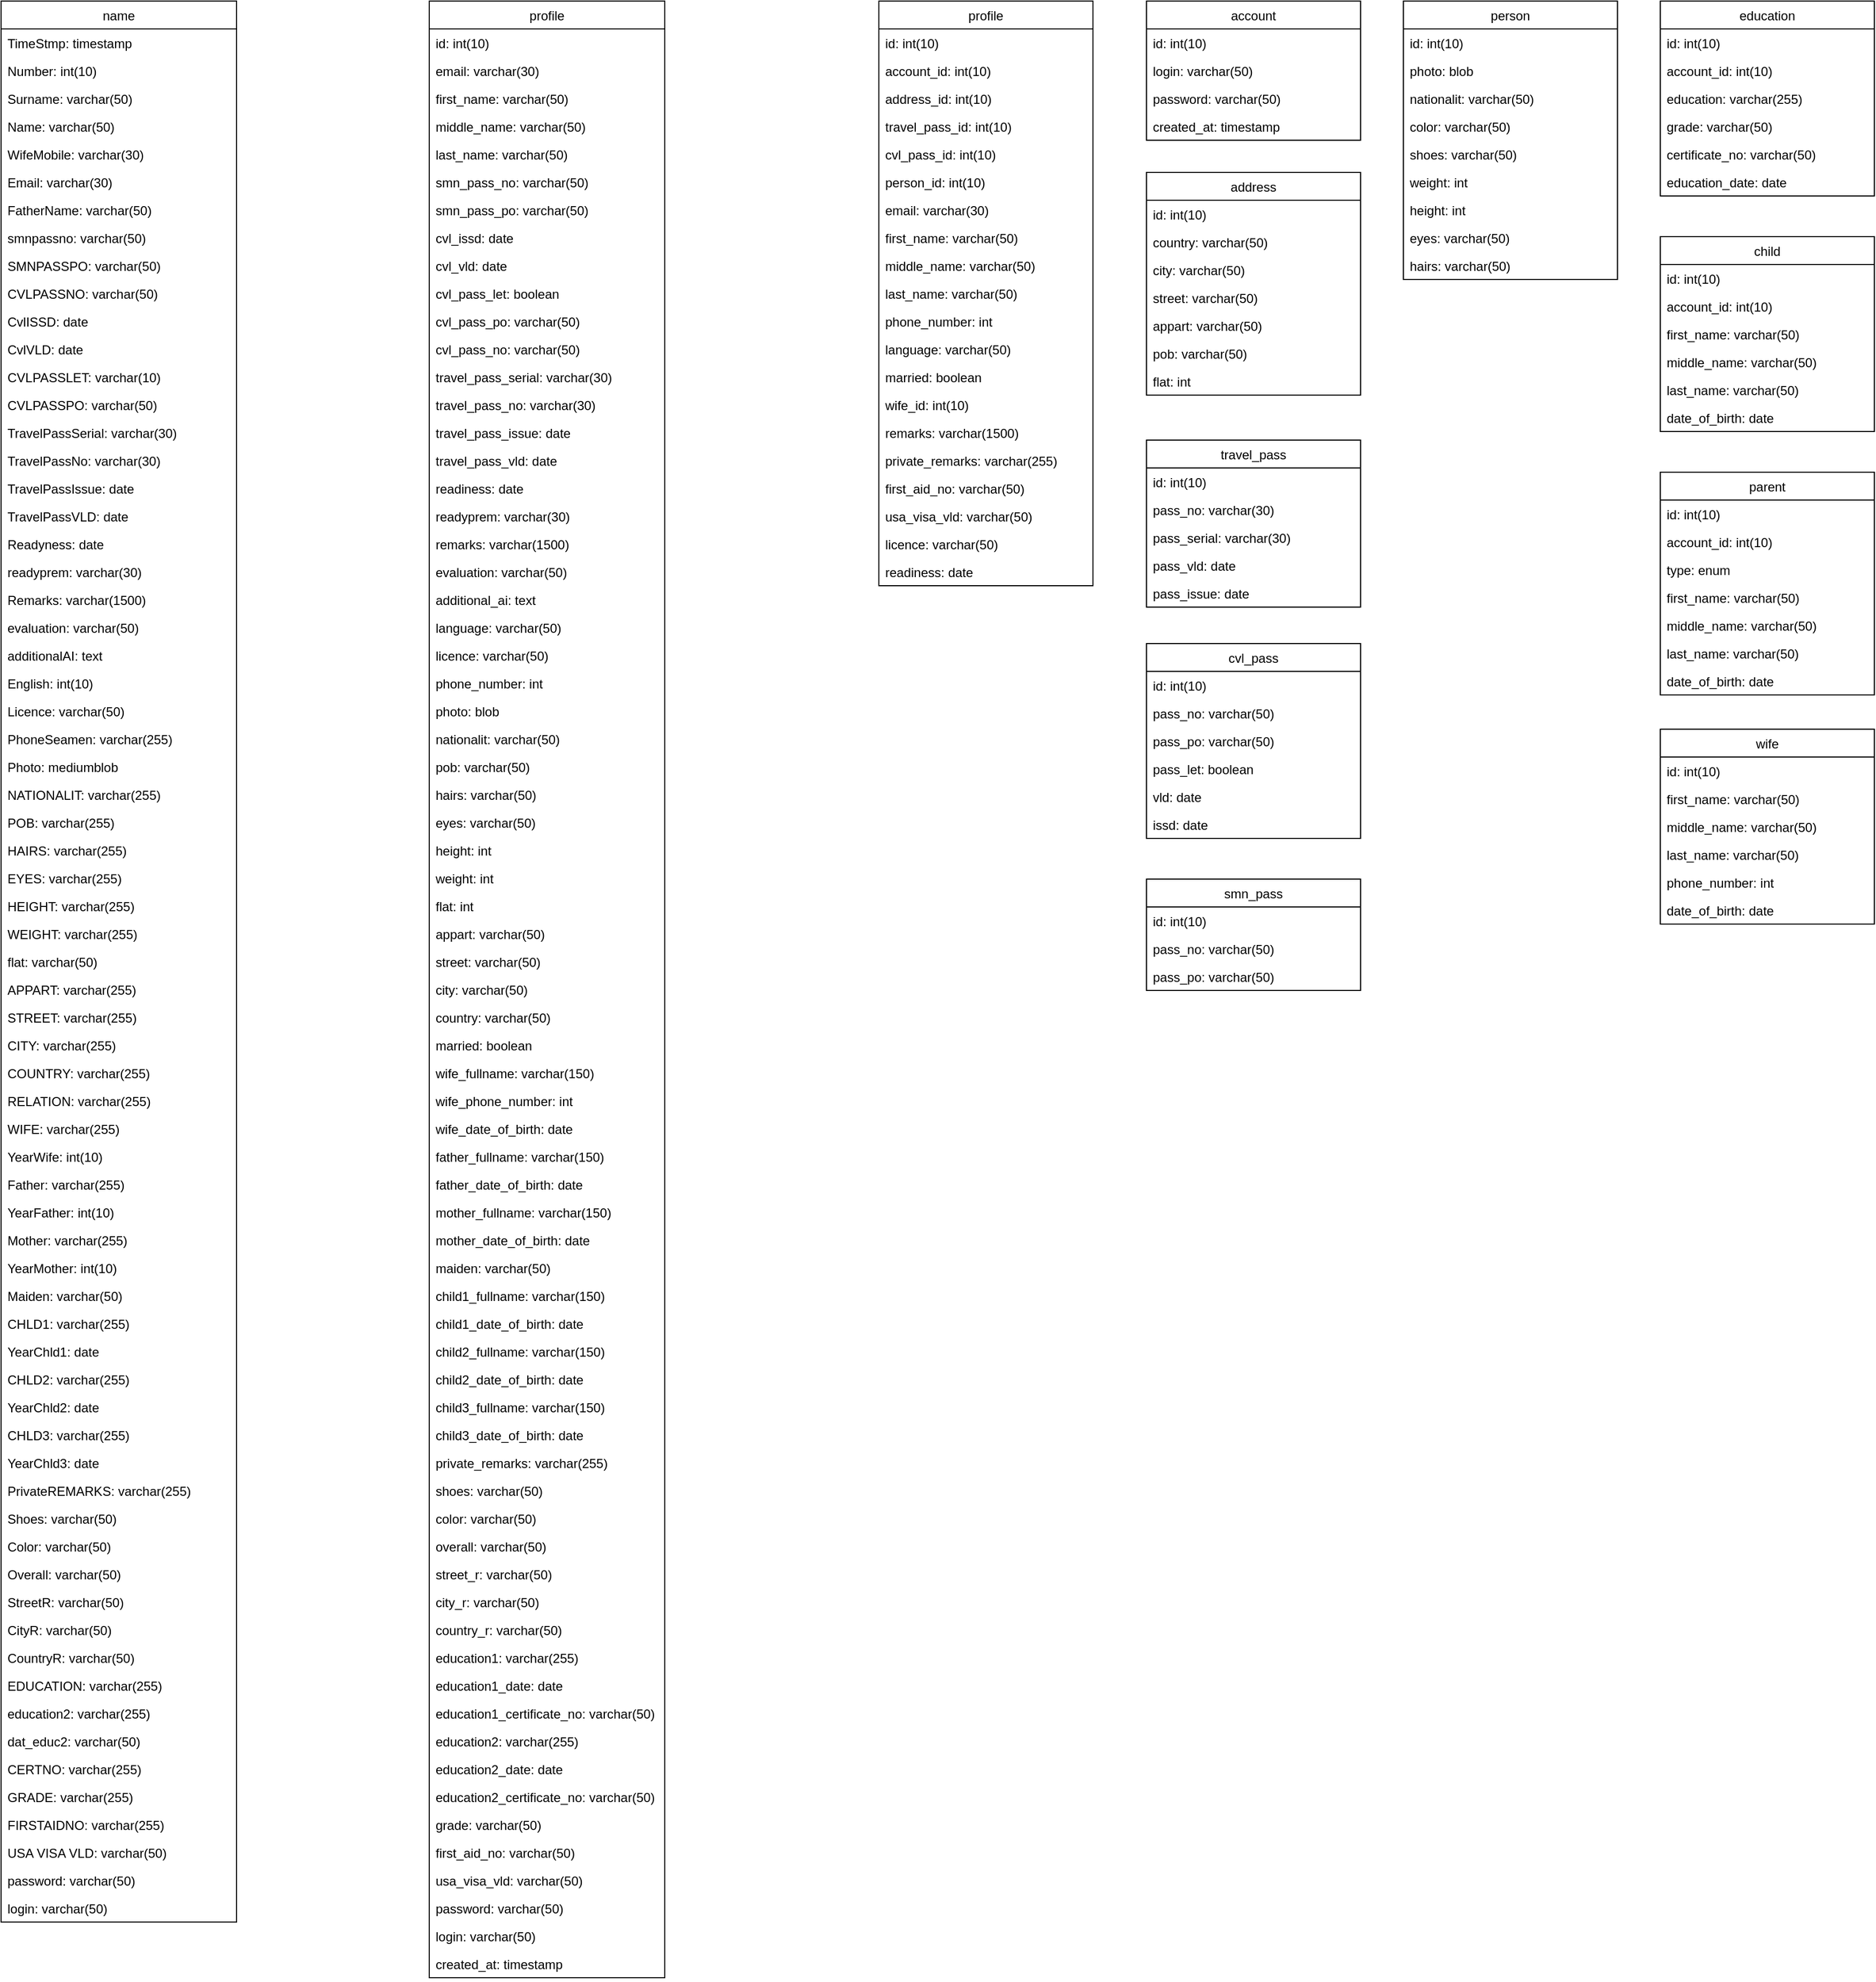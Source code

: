 <mxfile version="13.10.4"><diagram id="Z1aQ1YulIrn2bD6MnFcp" name="Page-1"><mxGraphModel dx="2170" dy="1315" grid="1" gridSize="10" guides="1" tooltips="1" connect="1" arrows="1" fold="1" page="1" pageScale="1" pageWidth="827" pageHeight="1169" math="0" shadow="0"><root><mxCell id="0"/><mxCell id="1" parent="0"/><mxCell id="71c2nlAvfF2TLHhZzBEx-2" value="name" style="swimlane;fontStyle=0;childLayout=stackLayout;horizontal=1;startSize=26;fillColor=none;horizontalStack=0;resizeParent=1;resizeParentMax=0;resizeLast=0;collapsible=1;marginBottom=0;" parent="1" vertex="1"><mxGeometry x="50" y="60" width="220" height="1794" as="geometry"/></mxCell><mxCell id="71c2nlAvfF2TLHhZzBEx-3" value="TimeStmp: timestamp " style="text;strokeColor=none;fillColor=none;align=left;verticalAlign=top;spacingLeft=4;spacingRight=4;overflow=hidden;rotatable=0;points=[[0,0.5],[1,0.5]];portConstraint=eastwest;" parent="71c2nlAvfF2TLHhZzBEx-2" vertex="1"><mxGeometry y="26" width="220" height="26" as="geometry"/></mxCell><mxCell id="71c2nlAvfF2TLHhZzBEx-4" value="Number: int(10)" style="text;strokeColor=none;fillColor=none;align=left;verticalAlign=top;spacingLeft=4;spacingRight=4;overflow=hidden;rotatable=0;points=[[0,0.5],[1,0.5]];portConstraint=eastwest;" parent="71c2nlAvfF2TLHhZzBEx-2" vertex="1"><mxGeometry y="52" width="220" height="26" as="geometry"/></mxCell><mxCell id="71c2nlAvfF2TLHhZzBEx-5" value="Surname: varchar(50)" style="text;strokeColor=none;fillColor=none;align=left;verticalAlign=top;spacingLeft=4;spacingRight=4;overflow=hidden;rotatable=0;points=[[0,0.5],[1,0.5]];portConstraint=eastwest;" parent="71c2nlAvfF2TLHhZzBEx-2" vertex="1"><mxGeometry y="78" width="220" height="26" as="geometry"/></mxCell><mxCell id="71c2nlAvfF2TLHhZzBEx-6" value="Name: varchar(50)" style="text;strokeColor=none;fillColor=none;align=left;verticalAlign=top;spacingLeft=4;spacingRight=4;overflow=hidden;rotatable=0;points=[[0,0.5],[1,0.5]];portConstraint=eastwest;" parent="71c2nlAvfF2TLHhZzBEx-2" vertex="1"><mxGeometry y="104" width="220" height="26" as="geometry"/></mxCell><mxCell id="71c2nlAvfF2TLHhZzBEx-7" value="WifeMobile: varchar(30)" style="text;strokeColor=none;fillColor=none;align=left;verticalAlign=top;spacingLeft=4;spacingRight=4;overflow=hidden;rotatable=0;points=[[0,0.5],[1,0.5]];portConstraint=eastwest;" parent="71c2nlAvfF2TLHhZzBEx-2" vertex="1"><mxGeometry y="130" width="220" height="26" as="geometry"/></mxCell><mxCell id="71c2nlAvfF2TLHhZzBEx-8" value="Email: varchar(30)" style="text;strokeColor=none;fillColor=none;align=left;verticalAlign=top;spacingLeft=4;spacingRight=4;overflow=hidden;rotatable=0;points=[[0,0.5],[1,0.5]];portConstraint=eastwest;" parent="71c2nlAvfF2TLHhZzBEx-2" vertex="1"><mxGeometry y="156" width="220" height="26" as="geometry"/></mxCell><mxCell id="71c2nlAvfF2TLHhZzBEx-9" value="FatherName: varchar(50)" style="text;strokeColor=none;fillColor=none;align=left;verticalAlign=top;spacingLeft=4;spacingRight=4;overflow=hidden;rotatable=0;points=[[0,0.5],[1,0.5]];portConstraint=eastwest;" parent="71c2nlAvfF2TLHhZzBEx-2" vertex="1"><mxGeometry y="182" width="220" height="26" as="geometry"/></mxCell><mxCell id="71c2nlAvfF2TLHhZzBEx-10" value="smnpassno: varchar(50)" style="text;strokeColor=none;fillColor=none;align=left;verticalAlign=top;spacingLeft=4;spacingRight=4;overflow=hidden;rotatable=0;points=[[0,0.5],[1,0.5]];portConstraint=eastwest;" parent="71c2nlAvfF2TLHhZzBEx-2" vertex="1"><mxGeometry y="208" width="220" height="26" as="geometry"/></mxCell><mxCell id="71c2nlAvfF2TLHhZzBEx-11" value="SMNPASSPO: varchar(50)" style="text;strokeColor=none;fillColor=none;align=left;verticalAlign=top;spacingLeft=4;spacingRight=4;overflow=hidden;rotatable=0;points=[[0,0.5],[1,0.5]];portConstraint=eastwest;" parent="71c2nlAvfF2TLHhZzBEx-2" vertex="1"><mxGeometry y="234" width="220" height="26" as="geometry"/></mxCell><mxCell id="71c2nlAvfF2TLHhZzBEx-12" value="CVLPASSNO: varchar(50)" style="text;strokeColor=none;fillColor=none;align=left;verticalAlign=top;spacingLeft=4;spacingRight=4;overflow=hidden;rotatable=0;points=[[0,0.5],[1,0.5]];portConstraint=eastwest;" parent="71c2nlAvfF2TLHhZzBEx-2" vertex="1"><mxGeometry y="260" width="220" height="26" as="geometry"/></mxCell><mxCell id="71c2nlAvfF2TLHhZzBEx-13" value="CvlISSD: date" style="text;strokeColor=none;fillColor=none;align=left;verticalAlign=top;spacingLeft=4;spacingRight=4;overflow=hidden;rotatable=0;points=[[0,0.5],[1,0.5]];portConstraint=eastwest;" parent="71c2nlAvfF2TLHhZzBEx-2" vertex="1"><mxGeometry y="286" width="220" height="26" as="geometry"/></mxCell><mxCell id="71c2nlAvfF2TLHhZzBEx-14" value="CvlVLD: date" style="text;strokeColor=none;fillColor=none;align=left;verticalAlign=top;spacingLeft=4;spacingRight=4;overflow=hidden;rotatable=0;points=[[0,0.5],[1,0.5]];portConstraint=eastwest;" parent="71c2nlAvfF2TLHhZzBEx-2" vertex="1"><mxGeometry y="312" width="220" height="26" as="geometry"/></mxCell><mxCell id="71c2nlAvfF2TLHhZzBEx-15" value="CVLPASSLET: varchar(10)" style="text;strokeColor=none;fillColor=none;align=left;verticalAlign=top;spacingLeft=4;spacingRight=4;overflow=hidden;rotatable=0;points=[[0,0.5],[1,0.5]];portConstraint=eastwest;" parent="71c2nlAvfF2TLHhZzBEx-2" vertex="1"><mxGeometry y="338" width="220" height="26" as="geometry"/></mxCell><mxCell id="71c2nlAvfF2TLHhZzBEx-16" value="CVLPASSPO: varchar(50)" style="text;strokeColor=none;fillColor=none;align=left;verticalAlign=top;spacingLeft=4;spacingRight=4;overflow=hidden;rotatable=0;points=[[0,0.5],[1,0.5]];portConstraint=eastwest;" parent="71c2nlAvfF2TLHhZzBEx-2" vertex="1"><mxGeometry y="364" width="220" height="26" as="geometry"/></mxCell><mxCell id="71c2nlAvfF2TLHhZzBEx-17" value="TravelPassSerial: varchar(30)" style="text;strokeColor=none;fillColor=none;align=left;verticalAlign=top;spacingLeft=4;spacingRight=4;overflow=hidden;rotatable=0;points=[[0,0.5],[1,0.5]];portConstraint=eastwest;" parent="71c2nlAvfF2TLHhZzBEx-2" vertex="1"><mxGeometry y="390" width="220" height="26" as="geometry"/></mxCell><mxCell id="71c2nlAvfF2TLHhZzBEx-18" value="TravelPassNo: varchar(30)" style="text;strokeColor=none;fillColor=none;align=left;verticalAlign=top;spacingLeft=4;spacingRight=4;overflow=hidden;rotatable=0;points=[[0,0.5],[1,0.5]];portConstraint=eastwest;" parent="71c2nlAvfF2TLHhZzBEx-2" vertex="1"><mxGeometry y="416" width="220" height="26" as="geometry"/></mxCell><mxCell id="71c2nlAvfF2TLHhZzBEx-19" value="TravelPassIssue: date" style="text;strokeColor=none;fillColor=none;align=left;verticalAlign=top;spacingLeft=4;spacingRight=4;overflow=hidden;rotatable=0;points=[[0,0.5],[1,0.5]];portConstraint=eastwest;" parent="71c2nlAvfF2TLHhZzBEx-2" vertex="1"><mxGeometry y="442" width="220" height="26" as="geometry"/></mxCell><mxCell id="71c2nlAvfF2TLHhZzBEx-20" value="TravelPassVLD: date" style="text;strokeColor=none;fillColor=none;align=left;verticalAlign=top;spacingLeft=4;spacingRight=4;overflow=hidden;rotatable=0;points=[[0,0.5],[1,0.5]];portConstraint=eastwest;" parent="71c2nlAvfF2TLHhZzBEx-2" vertex="1"><mxGeometry y="468" width="220" height="26" as="geometry"/></mxCell><mxCell id="71c2nlAvfF2TLHhZzBEx-21" value="Readyness: date" style="text;strokeColor=none;fillColor=none;align=left;verticalAlign=top;spacingLeft=4;spacingRight=4;overflow=hidden;rotatable=0;points=[[0,0.5],[1,0.5]];portConstraint=eastwest;" parent="71c2nlAvfF2TLHhZzBEx-2" vertex="1"><mxGeometry y="494" width="220" height="26" as="geometry"/></mxCell><mxCell id="71c2nlAvfF2TLHhZzBEx-22" value="readyprem: varchar(30)" style="text;strokeColor=none;fillColor=none;align=left;verticalAlign=top;spacingLeft=4;spacingRight=4;overflow=hidden;rotatable=0;points=[[0,0.5],[1,0.5]];portConstraint=eastwest;" parent="71c2nlAvfF2TLHhZzBEx-2" vertex="1"><mxGeometry y="520" width="220" height="26" as="geometry"/></mxCell><mxCell id="71c2nlAvfF2TLHhZzBEx-23" value="Remarks: varchar(1500)" style="text;strokeColor=none;fillColor=none;align=left;verticalAlign=top;spacingLeft=4;spacingRight=4;overflow=hidden;rotatable=0;points=[[0,0.5],[1,0.5]];portConstraint=eastwest;" parent="71c2nlAvfF2TLHhZzBEx-2" vertex="1"><mxGeometry y="546" width="220" height="26" as="geometry"/></mxCell><mxCell id="71c2nlAvfF2TLHhZzBEx-24" value="evaluation: varchar(50)" style="text;strokeColor=none;fillColor=none;align=left;verticalAlign=top;spacingLeft=4;spacingRight=4;overflow=hidden;rotatable=0;points=[[0,0.5],[1,0.5]];portConstraint=eastwest;" parent="71c2nlAvfF2TLHhZzBEx-2" vertex="1"><mxGeometry y="572" width="220" height="26" as="geometry"/></mxCell><mxCell id="71c2nlAvfF2TLHhZzBEx-25" value="additionalAI: text" style="text;strokeColor=none;fillColor=none;align=left;verticalAlign=top;spacingLeft=4;spacingRight=4;overflow=hidden;rotatable=0;points=[[0,0.5],[1,0.5]];portConstraint=eastwest;" parent="71c2nlAvfF2TLHhZzBEx-2" vertex="1"><mxGeometry y="598" width="220" height="26" as="geometry"/></mxCell><mxCell id="71c2nlAvfF2TLHhZzBEx-26" value="English: int(10)" style="text;strokeColor=none;fillColor=none;align=left;verticalAlign=top;spacingLeft=4;spacingRight=4;overflow=hidden;rotatable=0;points=[[0,0.5],[1,0.5]];portConstraint=eastwest;" parent="71c2nlAvfF2TLHhZzBEx-2" vertex="1"><mxGeometry y="624" width="220" height="26" as="geometry"/></mxCell><mxCell id="71c2nlAvfF2TLHhZzBEx-27" value="Licence: varchar(50)" style="text;strokeColor=none;fillColor=none;align=left;verticalAlign=top;spacingLeft=4;spacingRight=4;overflow=hidden;rotatable=0;points=[[0,0.5],[1,0.5]];portConstraint=eastwest;" parent="71c2nlAvfF2TLHhZzBEx-2" vertex="1"><mxGeometry y="650" width="220" height="26" as="geometry"/></mxCell><mxCell id="71c2nlAvfF2TLHhZzBEx-28" value="PhoneSeamen: varchar(255)" style="text;strokeColor=none;fillColor=none;align=left;verticalAlign=top;spacingLeft=4;spacingRight=4;overflow=hidden;rotatable=0;points=[[0,0.5],[1,0.5]];portConstraint=eastwest;" parent="71c2nlAvfF2TLHhZzBEx-2" vertex="1"><mxGeometry y="676" width="220" height="26" as="geometry"/></mxCell><mxCell id="71c2nlAvfF2TLHhZzBEx-29" value="Photo: mediumblob" style="text;strokeColor=none;fillColor=none;align=left;verticalAlign=top;spacingLeft=4;spacingRight=4;overflow=hidden;rotatable=0;points=[[0,0.5],[1,0.5]];portConstraint=eastwest;" parent="71c2nlAvfF2TLHhZzBEx-2" vertex="1"><mxGeometry y="702" width="220" height="26" as="geometry"/></mxCell><mxCell id="71c2nlAvfF2TLHhZzBEx-30" value="NATIONALIT: varchar(255)" style="text;strokeColor=none;fillColor=none;align=left;verticalAlign=top;spacingLeft=4;spacingRight=4;overflow=hidden;rotatable=0;points=[[0,0.5],[1,0.5]];portConstraint=eastwest;" parent="71c2nlAvfF2TLHhZzBEx-2" vertex="1"><mxGeometry y="728" width="220" height="26" as="geometry"/></mxCell><mxCell id="71c2nlAvfF2TLHhZzBEx-31" value="POB: varchar(255)" style="text;strokeColor=none;fillColor=none;align=left;verticalAlign=top;spacingLeft=4;spacingRight=4;overflow=hidden;rotatable=0;points=[[0,0.5],[1,0.5]];portConstraint=eastwest;" parent="71c2nlAvfF2TLHhZzBEx-2" vertex="1"><mxGeometry y="754" width="220" height="26" as="geometry"/></mxCell><mxCell id="71c2nlAvfF2TLHhZzBEx-32" value="HAIRS: varchar(255)" style="text;strokeColor=none;fillColor=none;align=left;verticalAlign=top;spacingLeft=4;spacingRight=4;overflow=hidden;rotatable=0;points=[[0,0.5],[1,0.5]];portConstraint=eastwest;" parent="71c2nlAvfF2TLHhZzBEx-2" vertex="1"><mxGeometry y="780" width="220" height="26" as="geometry"/></mxCell><mxCell id="71c2nlAvfF2TLHhZzBEx-33" value="EYES: varchar(255)" style="text;strokeColor=none;fillColor=none;align=left;verticalAlign=top;spacingLeft=4;spacingRight=4;overflow=hidden;rotatable=0;points=[[0,0.5],[1,0.5]];portConstraint=eastwest;" parent="71c2nlAvfF2TLHhZzBEx-2" vertex="1"><mxGeometry y="806" width="220" height="26" as="geometry"/></mxCell><mxCell id="71c2nlAvfF2TLHhZzBEx-34" value="HEIGHT: varchar(255)" style="text;strokeColor=none;fillColor=none;align=left;verticalAlign=top;spacingLeft=4;spacingRight=4;overflow=hidden;rotatable=0;points=[[0,0.5],[1,0.5]];portConstraint=eastwest;" parent="71c2nlAvfF2TLHhZzBEx-2" vertex="1"><mxGeometry y="832" width="220" height="26" as="geometry"/></mxCell><mxCell id="71c2nlAvfF2TLHhZzBEx-35" value="WEIGHT: varchar(255)" style="text;strokeColor=none;fillColor=none;align=left;verticalAlign=top;spacingLeft=4;spacingRight=4;overflow=hidden;rotatable=0;points=[[0,0.5],[1,0.5]];portConstraint=eastwest;" parent="71c2nlAvfF2TLHhZzBEx-2" vertex="1"><mxGeometry y="858" width="220" height="26" as="geometry"/></mxCell><mxCell id="71c2nlAvfF2TLHhZzBEx-36" value="flat: varchar(50)" style="text;strokeColor=none;fillColor=none;align=left;verticalAlign=top;spacingLeft=4;spacingRight=4;overflow=hidden;rotatable=0;points=[[0,0.5],[1,0.5]];portConstraint=eastwest;" parent="71c2nlAvfF2TLHhZzBEx-2" vertex="1"><mxGeometry y="884" width="220" height="26" as="geometry"/></mxCell><mxCell id="71c2nlAvfF2TLHhZzBEx-37" value="APPART: varchar(255)" style="text;strokeColor=none;fillColor=none;align=left;verticalAlign=top;spacingLeft=4;spacingRight=4;overflow=hidden;rotatable=0;points=[[0,0.5],[1,0.5]];portConstraint=eastwest;" parent="71c2nlAvfF2TLHhZzBEx-2" vertex="1"><mxGeometry y="910" width="220" height="26" as="geometry"/></mxCell><mxCell id="71c2nlAvfF2TLHhZzBEx-38" value="STREET: varchar(255)" style="text;strokeColor=none;fillColor=none;align=left;verticalAlign=top;spacingLeft=4;spacingRight=4;overflow=hidden;rotatable=0;points=[[0,0.5],[1,0.5]];portConstraint=eastwest;" parent="71c2nlAvfF2TLHhZzBEx-2" vertex="1"><mxGeometry y="936" width="220" height="26" as="geometry"/></mxCell><mxCell id="71c2nlAvfF2TLHhZzBEx-39" value="CITY: varchar(255)" style="text;strokeColor=none;fillColor=none;align=left;verticalAlign=top;spacingLeft=4;spacingRight=4;overflow=hidden;rotatable=0;points=[[0,0.5],[1,0.5]];portConstraint=eastwest;" parent="71c2nlAvfF2TLHhZzBEx-2" vertex="1"><mxGeometry y="962" width="220" height="26" as="geometry"/></mxCell><mxCell id="71c2nlAvfF2TLHhZzBEx-40" value="COUNTRY: varchar(255)" style="text;strokeColor=none;fillColor=none;align=left;verticalAlign=top;spacingLeft=4;spacingRight=4;overflow=hidden;rotatable=0;points=[[0,0.5],[1,0.5]];portConstraint=eastwest;" parent="71c2nlAvfF2TLHhZzBEx-2" vertex="1"><mxGeometry y="988" width="220" height="26" as="geometry"/></mxCell><mxCell id="71c2nlAvfF2TLHhZzBEx-41" value="RELATION: varchar(255)" style="text;strokeColor=none;fillColor=none;align=left;verticalAlign=top;spacingLeft=4;spacingRight=4;overflow=hidden;rotatable=0;points=[[0,0.5],[1,0.5]];portConstraint=eastwest;" parent="71c2nlAvfF2TLHhZzBEx-2" vertex="1"><mxGeometry y="1014" width="220" height="26" as="geometry"/></mxCell><mxCell id="71c2nlAvfF2TLHhZzBEx-42" value="WIFE: varchar(255)" style="text;strokeColor=none;fillColor=none;align=left;verticalAlign=top;spacingLeft=4;spacingRight=4;overflow=hidden;rotatable=0;points=[[0,0.5],[1,0.5]];portConstraint=eastwest;" parent="71c2nlAvfF2TLHhZzBEx-2" vertex="1"><mxGeometry y="1040" width="220" height="26" as="geometry"/></mxCell><mxCell id="71c2nlAvfF2TLHhZzBEx-43" value="YearWife: int(10)" style="text;strokeColor=none;fillColor=none;align=left;verticalAlign=top;spacingLeft=4;spacingRight=4;overflow=hidden;rotatable=0;points=[[0,0.5],[1,0.5]];portConstraint=eastwest;" parent="71c2nlAvfF2TLHhZzBEx-2" vertex="1"><mxGeometry y="1066" width="220" height="26" as="geometry"/></mxCell><mxCell id="71c2nlAvfF2TLHhZzBEx-44" value="Father: varchar(255)" style="text;strokeColor=none;fillColor=none;align=left;verticalAlign=top;spacingLeft=4;spacingRight=4;overflow=hidden;rotatable=0;points=[[0,0.5],[1,0.5]];portConstraint=eastwest;" parent="71c2nlAvfF2TLHhZzBEx-2" vertex="1"><mxGeometry y="1092" width="220" height="26" as="geometry"/></mxCell><mxCell id="71c2nlAvfF2TLHhZzBEx-45" value="YearFather: int(10)" style="text;strokeColor=none;fillColor=none;align=left;verticalAlign=top;spacingLeft=4;spacingRight=4;overflow=hidden;rotatable=0;points=[[0,0.5],[1,0.5]];portConstraint=eastwest;" parent="71c2nlAvfF2TLHhZzBEx-2" vertex="1"><mxGeometry y="1118" width="220" height="26" as="geometry"/></mxCell><mxCell id="71c2nlAvfF2TLHhZzBEx-46" value="Mother: varchar(255)" style="text;strokeColor=none;fillColor=none;align=left;verticalAlign=top;spacingLeft=4;spacingRight=4;overflow=hidden;rotatable=0;points=[[0,0.5],[1,0.5]];portConstraint=eastwest;" parent="71c2nlAvfF2TLHhZzBEx-2" vertex="1"><mxGeometry y="1144" width="220" height="26" as="geometry"/></mxCell><mxCell id="71c2nlAvfF2TLHhZzBEx-47" value="YearMother: int(10)" style="text;strokeColor=none;fillColor=none;align=left;verticalAlign=top;spacingLeft=4;spacingRight=4;overflow=hidden;rotatable=0;points=[[0,0.5],[1,0.5]];portConstraint=eastwest;" parent="71c2nlAvfF2TLHhZzBEx-2" vertex="1"><mxGeometry y="1170" width="220" height="26" as="geometry"/></mxCell><mxCell id="71c2nlAvfF2TLHhZzBEx-48" value="Maiden: varchar(50)" style="text;strokeColor=none;fillColor=none;align=left;verticalAlign=top;spacingLeft=4;spacingRight=4;overflow=hidden;rotatable=0;points=[[0,0.5],[1,0.5]];portConstraint=eastwest;" parent="71c2nlAvfF2TLHhZzBEx-2" vertex="1"><mxGeometry y="1196" width="220" height="26" as="geometry"/></mxCell><mxCell id="71c2nlAvfF2TLHhZzBEx-49" value="CHLD1: varchar(255)" style="text;strokeColor=none;fillColor=none;align=left;verticalAlign=top;spacingLeft=4;spacingRight=4;overflow=hidden;rotatable=0;points=[[0,0.5],[1,0.5]];portConstraint=eastwest;" parent="71c2nlAvfF2TLHhZzBEx-2" vertex="1"><mxGeometry y="1222" width="220" height="26" as="geometry"/></mxCell><mxCell id="71c2nlAvfF2TLHhZzBEx-50" value="YearChld1: date" style="text;strokeColor=none;fillColor=none;align=left;verticalAlign=top;spacingLeft=4;spacingRight=4;overflow=hidden;rotatable=0;points=[[0,0.5],[1,0.5]];portConstraint=eastwest;" parent="71c2nlAvfF2TLHhZzBEx-2" vertex="1"><mxGeometry y="1248" width="220" height="26" as="geometry"/></mxCell><mxCell id="71c2nlAvfF2TLHhZzBEx-51" value="CHLD2: varchar(255)" style="text;strokeColor=none;fillColor=none;align=left;verticalAlign=top;spacingLeft=4;spacingRight=4;overflow=hidden;rotatable=0;points=[[0,0.5],[1,0.5]];portConstraint=eastwest;" parent="71c2nlAvfF2TLHhZzBEx-2" vertex="1"><mxGeometry y="1274" width="220" height="26" as="geometry"/></mxCell><mxCell id="71c2nlAvfF2TLHhZzBEx-52" value="YearChld2: date" style="text;strokeColor=none;fillColor=none;align=left;verticalAlign=top;spacingLeft=4;spacingRight=4;overflow=hidden;rotatable=0;points=[[0,0.5],[1,0.5]];portConstraint=eastwest;" parent="71c2nlAvfF2TLHhZzBEx-2" vertex="1"><mxGeometry y="1300" width="220" height="26" as="geometry"/></mxCell><mxCell id="71c2nlAvfF2TLHhZzBEx-53" value="CHLD3: varchar(255)" style="text;strokeColor=none;fillColor=none;align=left;verticalAlign=top;spacingLeft=4;spacingRight=4;overflow=hidden;rotatable=0;points=[[0,0.5],[1,0.5]];portConstraint=eastwest;" parent="71c2nlAvfF2TLHhZzBEx-2" vertex="1"><mxGeometry y="1326" width="220" height="26" as="geometry"/></mxCell><mxCell id="71c2nlAvfF2TLHhZzBEx-54" value="YearChld3: date" style="text;strokeColor=none;fillColor=none;align=left;verticalAlign=top;spacingLeft=4;spacingRight=4;overflow=hidden;rotatable=0;points=[[0,0.5],[1,0.5]];portConstraint=eastwest;" parent="71c2nlAvfF2TLHhZzBEx-2" vertex="1"><mxGeometry y="1352" width="220" height="26" as="geometry"/></mxCell><mxCell id="71c2nlAvfF2TLHhZzBEx-55" value="PrivateREMARKS: varchar(255)" style="text;strokeColor=none;fillColor=none;align=left;verticalAlign=top;spacingLeft=4;spacingRight=4;overflow=hidden;rotatable=0;points=[[0,0.5],[1,0.5]];portConstraint=eastwest;" parent="71c2nlAvfF2TLHhZzBEx-2" vertex="1"><mxGeometry y="1378" width="220" height="26" as="geometry"/></mxCell><mxCell id="71c2nlAvfF2TLHhZzBEx-56" value="Shoes: varchar(50)" style="text;strokeColor=none;fillColor=none;align=left;verticalAlign=top;spacingLeft=4;spacingRight=4;overflow=hidden;rotatable=0;points=[[0,0.5],[1,0.5]];portConstraint=eastwest;" parent="71c2nlAvfF2TLHhZzBEx-2" vertex="1"><mxGeometry y="1404" width="220" height="26" as="geometry"/></mxCell><mxCell id="71c2nlAvfF2TLHhZzBEx-57" value="Color: varchar(50)" style="text;strokeColor=none;fillColor=none;align=left;verticalAlign=top;spacingLeft=4;spacingRight=4;overflow=hidden;rotatable=0;points=[[0,0.5],[1,0.5]];portConstraint=eastwest;" parent="71c2nlAvfF2TLHhZzBEx-2" vertex="1"><mxGeometry y="1430" width="220" height="26" as="geometry"/></mxCell><mxCell id="71c2nlAvfF2TLHhZzBEx-58" value="Overall: varchar(50)" style="text;strokeColor=none;fillColor=none;align=left;verticalAlign=top;spacingLeft=4;spacingRight=4;overflow=hidden;rotatable=0;points=[[0,0.5],[1,0.5]];portConstraint=eastwest;" parent="71c2nlAvfF2TLHhZzBEx-2" vertex="1"><mxGeometry y="1456" width="220" height="26" as="geometry"/></mxCell><mxCell id="71c2nlAvfF2TLHhZzBEx-59" value="StreetR: varchar(50)" style="text;strokeColor=none;fillColor=none;align=left;verticalAlign=top;spacingLeft=4;spacingRight=4;overflow=hidden;rotatable=0;points=[[0,0.5],[1,0.5]];portConstraint=eastwest;" parent="71c2nlAvfF2TLHhZzBEx-2" vertex="1"><mxGeometry y="1482" width="220" height="26" as="geometry"/></mxCell><mxCell id="71c2nlAvfF2TLHhZzBEx-60" value="CityR: varchar(50)" style="text;strokeColor=none;fillColor=none;align=left;verticalAlign=top;spacingLeft=4;spacingRight=4;overflow=hidden;rotatable=0;points=[[0,0.5],[1,0.5]];portConstraint=eastwest;" parent="71c2nlAvfF2TLHhZzBEx-2" vertex="1"><mxGeometry y="1508" width="220" height="26" as="geometry"/></mxCell><mxCell id="71c2nlAvfF2TLHhZzBEx-61" value="CountryR: varchar(50)" style="text;strokeColor=none;fillColor=none;align=left;verticalAlign=top;spacingLeft=4;spacingRight=4;overflow=hidden;rotatable=0;points=[[0,0.5],[1,0.5]];portConstraint=eastwest;" parent="71c2nlAvfF2TLHhZzBEx-2" vertex="1"><mxGeometry y="1534" width="220" height="26" as="geometry"/></mxCell><mxCell id="71c2nlAvfF2TLHhZzBEx-62" value="EDUCATION: varchar(255)" style="text;strokeColor=none;fillColor=none;align=left;verticalAlign=top;spacingLeft=4;spacingRight=4;overflow=hidden;rotatable=0;points=[[0,0.5],[1,0.5]];portConstraint=eastwest;" parent="71c2nlAvfF2TLHhZzBEx-2" vertex="1"><mxGeometry y="1560" width="220" height="26" as="geometry"/></mxCell><mxCell id="71c2nlAvfF2TLHhZzBEx-63" value="education2: varchar(255)" style="text;strokeColor=none;fillColor=none;align=left;verticalAlign=top;spacingLeft=4;spacingRight=4;overflow=hidden;rotatable=0;points=[[0,0.5],[1,0.5]];portConstraint=eastwest;" parent="71c2nlAvfF2TLHhZzBEx-2" vertex="1"><mxGeometry y="1586" width="220" height="26" as="geometry"/></mxCell><mxCell id="71c2nlAvfF2TLHhZzBEx-64" value="dat_educ2: varchar(50)" style="text;strokeColor=none;fillColor=none;align=left;verticalAlign=top;spacingLeft=4;spacingRight=4;overflow=hidden;rotatable=0;points=[[0,0.5],[1,0.5]];portConstraint=eastwest;" parent="71c2nlAvfF2TLHhZzBEx-2" vertex="1"><mxGeometry y="1612" width="220" height="26" as="geometry"/></mxCell><mxCell id="71c2nlAvfF2TLHhZzBEx-65" value="CERTNO: varchar(255)" style="text;strokeColor=none;fillColor=none;align=left;verticalAlign=top;spacingLeft=4;spacingRight=4;overflow=hidden;rotatable=0;points=[[0,0.5],[1,0.5]];portConstraint=eastwest;" parent="71c2nlAvfF2TLHhZzBEx-2" vertex="1"><mxGeometry y="1638" width="220" height="26" as="geometry"/></mxCell><mxCell id="71c2nlAvfF2TLHhZzBEx-66" value="GRADE: varchar(255)" style="text;strokeColor=none;fillColor=none;align=left;verticalAlign=top;spacingLeft=4;spacingRight=4;overflow=hidden;rotatable=0;points=[[0,0.5],[1,0.5]];portConstraint=eastwest;" parent="71c2nlAvfF2TLHhZzBEx-2" vertex="1"><mxGeometry y="1664" width="220" height="26" as="geometry"/></mxCell><mxCell id="71c2nlAvfF2TLHhZzBEx-67" value="FIRSTAIDNO: varchar(255)" style="text;strokeColor=none;fillColor=none;align=left;verticalAlign=top;spacingLeft=4;spacingRight=4;overflow=hidden;rotatable=0;points=[[0,0.5],[1,0.5]];portConstraint=eastwest;" parent="71c2nlAvfF2TLHhZzBEx-2" vertex="1"><mxGeometry y="1690" width="220" height="26" as="geometry"/></mxCell><mxCell id="71c2nlAvfF2TLHhZzBEx-68" value="USA VISA VLD: varchar(50)" style="text;strokeColor=none;fillColor=none;align=left;verticalAlign=top;spacingLeft=4;spacingRight=4;overflow=hidden;rotatable=0;points=[[0,0.5],[1,0.5]];portConstraint=eastwest;" parent="71c2nlAvfF2TLHhZzBEx-2" vertex="1"><mxGeometry y="1716" width="220" height="26" as="geometry"/></mxCell><mxCell id="71c2nlAvfF2TLHhZzBEx-69" value="password: varchar(50)" style="text;strokeColor=none;fillColor=none;align=left;verticalAlign=top;spacingLeft=4;spacingRight=4;overflow=hidden;rotatable=0;points=[[0,0.5],[1,0.5]];portConstraint=eastwest;" parent="71c2nlAvfF2TLHhZzBEx-2" vertex="1"><mxGeometry y="1742" width="220" height="26" as="geometry"/></mxCell><mxCell id="71c2nlAvfF2TLHhZzBEx-70" value="login: varchar(50)" style="text;strokeColor=none;fillColor=none;align=left;verticalAlign=top;spacingLeft=4;spacingRight=4;overflow=hidden;rotatable=0;points=[[0,0.5],[1,0.5]];portConstraint=eastwest;" parent="71c2nlAvfF2TLHhZzBEx-2" vertex="1"><mxGeometry y="1768" width="220" height="26" as="geometry"/></mxCell><mxCell id="5McWarcyw_RFAY5SrqwY-1" value="profile" style="swimlane;fontStyle=0;childLayout=stackLayout;horizontal=1;startSize=26;fillColor=none;horizontalStack=0;resizeParent=1;resizeParentMax=0;resizeLast=0;collapsible=1;marginBottom=0;" parent="1" vertex="1"><mxGeometry x="450" y="60" width="220" height="1846" as="geometry"/></mxCell><mxCell id="5McWarcyw_RFAY5SrqwY-3" value="id: int(10)" style="text;strokeColor=none;fillColor=none;align=left;verticalAlign=top;spacingLeft=4;spacingRight=4;overflow=hidden;rotatable=0;points=[[0,0.5],[1,0.5]];portConstraint=eastwest;" parent="5McWarcyw_RFAY5SrqwY-1" vertex="1"><mxGeometry y="26" width="220" height="26" as="geometry"/></mxCell><mxCell id="5McWarcyw_RFAY5SrqwY-7" value="email: varchar(30)" style="text;strokeColor=none;fillColor=none;align=left;verticalAlign=top;spacingLeft=4;spacingRight=4;overflow=hidden;rotatable=0;points=[[0,0.5],[1,0.5]];portConstraint=eastwest;" parent="5McWarcyw_RFAY5SrqwY-1" vertex="1"><mxGeometry y="52" width="220" height="26" as="geometry"/></mxCell><mxCell id="5McWarcyw_RFAY5SrqwY-4" value="first_name: varchar(50)" style="text;strokeColor=none;fillColor=none;align=left;verticalAlign=top;spacingLeft=4;spacingRight=4;overflow=hidden;rotatable=0;points=[[0,0.5],[1,0.5]];portConstraint=eastwest;" parent="5McWarcyw_RFAY5SrqwY-1" vertex="1"><mxGeometry y="78" width="220" height="26" as="geometry"/></mxCell><mxCell id="5McWarcyw_RFAY5SrqwY-8" value="middle_name: varchar(50)" style="text;strokeColor=none;fillColor=none;align=left;verticalAlign=top;spacingLeft=4;spacingRight=4;overflow=hidden;rotatable=0;points=[[0,0.5],[1,0.5]];portConstraint=eastwest;" parent="5McWarcyw_RFAY5SrqwY-1" vertex="1"><mxGeometry y="104" width="220" height="26" as="geometry"/></mxCell><mxCell id="5McWarcyw_RFAY5SrqwY-5" value="last_name: varchar(50)" style="text;strokeColor=none;fillColor=none;align=left;verticalAlign=top;spacingLeft=4;spacingRight=4;overflow=hidden;rotatable=0;points=[[0,0.5],[1,0.5]];portConstraint=eastwest;" parent="5McWarcyw_RFAY5SrqwY-1" vertex="1"><mxGeometry y="130" width="220" height="26" as="geometry"/></mxCell><mxCell id="5McWarcyw_RFAY5SrqwY-9" value="smn_pass_no: varchar(50)" style="text;strokeColor=none;fillColor=none;align=left;verticalAlign=top;spacingLeft=4;spacingRight=4;overflow=hidden;rotatable=0;points=[[0,0.5],[1,0.5]];portConstraint=eastwest;" parent="5McWarcyw_RFAY5SrqwY-1" vertex="1"><mxGeometry y="156" width="220" height="26" as="geometry"/></mxCell><mxCell id="5McWarcyw_RFAY5SrqwY-10" value="smn_pass_po: varchar(50)" style="text;strokeColor=none;fillColor=none;align=left;verticalAlign=top;spacingLeft=4;spacingRight=4;overflow=hidden;rotatable=0;points=[[0,0.5],[1,0.5]];portConstraint=eastwest;" parent="5McWarcyw_RFAY5SrqwY-1" vertex="1"><mxGeometry y="182" width="220" height="26" as="geometry"/></mxCell><mxCell id="5McWarcyw_RFAY5SrqwY-12" value="cvl_issd: date" style="text;strokeColor=none;fillColor=none;align=left;verticalAlign=top;spacingLeft=4;spacingRight=4;overflow=hidden;rotatable=0;points=[[0,0.5],[1,0.5]];portConstraint=eastwest;" parent="5McWarcyw_RFAY5SrqwY-1" vertex="1"><mxGeometry y="208" width="220" height="26" as="geometry"/></mxCell><mxCell id="5McWarcyw_RFAY5SrqwY-13" value="cvl_vld: date" style="text;strokeColor=none;fillColor=none;align=left;verticalAlign=top;spacingLeft=4;spacingRight=4;overflow=hidden;rotatable=0;points=[[0,0.5],[1,0.5]];portConstraint=eastwest;" parent="5McWarcyw_RFAY5SrqwY-1" vertex="1"><mxGeometry y="234" width="220" height="26" as="geometry"/></mxCell><mxCell id="5McWarcyw_RFAY5SrqwY-14" value="cvl_pass_let: boolean" style="text;strokeColor=none;fillColor=none;align=left;verticalAlign=top;spacingLeft=4;spacingRight=4;overflow=hidden;rotatable=0;points=[[0,0.5],[1,0.5]];portConstraint=eastwest;" parent="5McWarcyw_RFAY5SrqwY-1" vertex="1"><mxGeometry y="260" width="220" height="26" as="geometry"/></mxCell><mxCell id="5McWarcyw_RFAY5SrqwY-15" value="cvl_pass_po: varchar(50)" style="text;strokeColor=none;fillColor=none;align=left;verticalAlign=top;spacingLeft=4;spacingRight=4;overflow=hidden;rotatable=0;points=[[0,0.5],[1,0.5]];portConstraint=eastwest;" parent="5McWarcyw_RFAY5SrqwY-1" vertex="1"><mxGeometry y="286" width="220" height="26" as="geometry"/></mxCell><mxCell id="5McWarcyw_RFAY5SrqwY-11" value="cvl_pass_no: varchar(50)" style="text;strokeColor=none;fillColor=none;align=left;verticalAlign=top;spacingLeft=4;spacingRight=4;overflow=hidden;rotatable=0;points=[[0,0.5],[1,0.5]];portConstraint=eastwest;" parent="5McWarcyw_RFAY5SrqwY-1" vertex="1"><mxGeometry y="312" width="220" height="26" as="geometry"/></mxCell><mxCell id="5McWarcyw_RFAY5SrqwY-16" value="travel_pass_serial: varchar(30)" style="text;strokeColor=none;fillColor=none;align=left;verticalAlign=top;spacingLeft=4;spacingRight=4;overflow=hidden;rotatable=0;points=[[0,0.5],[1,0.5]];portConstraint=eastwest;" parent="5McWarcyw_RFAY5SrqwY-1" vertex="1"><mxGeometry y="338" width="220" height="26" as="geometry"/></mxCell><mxCell id="5McWarcyw_RFAY5SrqwY-17" value="travel_pass_no: varchar(30)" style="text;strokeColor=none;fillColor=none;align=left;verticalAlign=top;spacingLeft=4;spacingRight=4;overflow=hidden;rotatable=0;points=[[0,0.5],[1,0.5]];portConstraint=eastwest;" parent="5McWarcyw_RFAY5SrqwY-1" vertex="1"><mxGeometry y="364" width="220" height="26" as="geometry"/></mxCell><mxCell id="5McWarcyw_RFAY5SrqwY-18" value="travel_pass_issue: date" style="text;strokeColor=none;fillColor=none;align=left;verticalAlign=top;spacingLeft=4;spacingRight=4;overflow=hidden;rotatable=0;points=[[0,0.5],[1,0.5]];portConstraint=eastwest;" parent="5McWarcyw_RFAY5SrqwY-1" vertex="1"><mxGeometry y="390" width="220" height="26" as="geometry"/></mxCell><mxCell id="5McWarcyw_RFAY5SrqwY-19" value="travel_pass_vld: date" style="text;strokeColor=none;fillColor=none;align=left;verticalAlign=top;spacingLeft=4;spacingRight=4;overflow=hidden;rotatable=0;points=[[0,0.5],[1,0.5]];portConstraint=eastwest;" parent="5McWarcyw_RFAY5SrqwY-1" vertex="1"><mxGeometry y="416" width="220" height="26" as="geometry"/></mxCell><mxCell id="5McWarcyw_RFAY5SrqwY-20" value="readiness: date" style="text;strokeColor=none;fillColor=none;align=left;verticalAlign=top;spacingLeft=4;spacingRight=4;overflow=hidden;rotatable=0;points=[[0,0.5],[1,0.5]];portConstraint=eastwest;" parent="5McWarcyw_RFAY5SrqwY-1" vertex="1"><mxGeometry y="442" width="220" height="26" as="geometry"/></mxCell><mxCell id="5McWarcyw_RFAY5SrqwY-21" value="readyprem: varchar(30)" style="text;strokeColor=none;fillColor=none;align=left;verticalAlign=top;spacingLeft=4;spacingRight=4;overflow=hidden;rotatable=0;points=[[0,0.5],[1,0.5]];portConstraint=eastwest;" parent="5McWarcyw_RFAY5SrqwY-1" vertex="1"><mxGeometry y="468" width="220" height="26" as="geometry"/></mxCell><mxCell id="5McWarcyw_RFAY5SrqwY-22" value="remarks: varchar(1500)" style="text;strokeColor=none;fillColor=none;align=left;verticalAlign=top;spacingLeft=4;spacingRight=4;overflow=hidden;rotatable=0;points=[[0,0.5],[1,0.5]];portConstraint=eastwest;" parent="5McWarcyw_RFAY5SrqwY-1" vertex="1"><mxGeometry y="494" width="220" height="26" as="geometry"/></mxCell><mxCell id="5McWarcyw_RFAY5SrqwY-23" value="evaluation: varchar(50)" style="text;strokeColor=none;fillColor=none;align=left;verticalAlign=top;spacingLeft=4;spacingRight=4;overflow=hidden;rotatable=0;points=[[0,0.5],[1,0.5]];portConstraint=eastwest;" parent="5McWarcyw_RFAY5SrqwY-1" vertex="1"><mxGeometry y="520" width="220" height="26" as="geometry"/></mxCell><mxCell id="5McWarcyw_RFAY5SrqwY-24" value="additional_ai: text" style="text;strokeColor=none;fillColor=none;align=left;verticalAlign=top;spacingLeft=4;spacingRight=4;overflow=hidden;rotatable=0;points=[[0,0.5],[1,0.5]];portConstraint=eastwest;" parent="5McWarcyw_RFAY5SrqwY-1" vertex="1"><mxGeometry y="546" width="220" height="26" as="geometry"/></mxCell><mxCell id="5McWarcyw_RFAY5SrqwY-25" value="language: varchar(50)" style="text;strokeColor=none;fillColor=none;align=left;verticalAlign=top;spacingLeft=4;spacingRight=4;overflow=hidden;rotatable=0;points=[[0,0.5],[1,0.5]];portConstraint=eastwest;" parent="5McWarcyw_RFAY5SrqwY-1" vertex="1"><mxGeometry y="572" width="220" height="26" as="geometry"/></mxCell><mxCell id="5McWarcyw_RFAY5SrqwY-26" value="licence: varchar(50)" style="text;strokeColor=none;fillColor=none;align=left;verticalAlign=top;spacingLeft=4;spacingRight=4;overflow=hidden;rotatable=0;points=[[0,0.5],[1,0.5]];portConstraint=eastwest;" parent="5McWarcyw_RFAY5SrqwY-1" vertex="1"><mxGeometry y="598" width="220" height="26" as="geometry"/></mxCell><mxCell id="5McWarcyw_RFAY5SrqwY-27" value="phone_number: int" style="text;strokeColor=none;fillColor=none;align=left;verticalAlign=top;spacingLeft=4;spacingRight=4;overflow=hidden;rotatable=0;points=[[0,0.5],[1,0.5]];portConstraint=eastwest;" parent="5McWarcyw_RFAY5SrqwY-1" vertex="1"><mxGeometry y="624" width="220" height="26" as="geometry"/></mxCell><mxCell id="5McWarcyw_RFAY5SrqwY-28" value="photo: blob" style="text;strokeColor=none;fillColor=none;align=left;verticalAlign=top;spacingLeft=4;spacingRight=4;overflow=hidden;rotatable=0;points=[[0,0.5],[1,0.5]];portConstraint=eastwest;" parent="5McWarcyw_RFAY5SrqwY-1" vertex="1"><mxGeometry y="650" width="220" height="26" as="geometry"/></mxCell><mxCell id="5McWarcyw_RFAY5SrqwY-29" value="nationalit: varchar(50)" style="text;strokeColor=none;fillColor=none;align=left;verticalAlign=top;spacingLeft=4;spacingRight=4;overflow=hidden;rotatable=0;points=[[0,0.5],[1,0.5]];portConstraint=eastwest;" parent="5McWarcyw_RFAY5SrqwY-1" vertex="1"><mxGeometry y="676" width="220" height="26" as="geometry"/></mxCell><mxCell id="5McWarcyw_RFAY5SrqwY-30" value="pob: varchar(50)" style="text;strokeColor=none;fillColor=none;align=left;verticalAlign=top;spacingLeft=4;spacingRight=4;overflow=hidden;rotatable=0;points=[[0,0.5],[1,0.5]];portConstraint=eastwest;" parent="5McWarcyw_RFAY5SrqwY-1" vertex="1"><mxGeometry y="702" width="220" height="26" as="geometry"/></mxCell><mxCell id="5McWarcyw_RFAY5SrqwY-31" value="hairs: varchar(50)" style="text;strokeColor=none;fillColor=none;align=left;verticalAlign=top;spacingLeft=4;spacingRight=4;overflow=hidden;rotatable=0;points=[[0,0.5],[1,0.5]];portConstraint=eastwest;" parent="5McWarcyw_RFAY5SrqwY-1" vertex="1"><mxGeometry y="728" width="220" height="26" as="geometry"/></mxCell><mxCell id="5McWarcyw_RFAY5SrqwY-32" value="eyes: varchar(50)" style="text;strokeColor=none;fillColor=none;align=left;verticalAlign=top;spacingLeft=4;spacingRight=4;overflow=hidden;rotatable=0;points=[[0,0.5],[1,0.5]];portConstraint=eastwest;" parent="5McWarcyw_RFAY5SrqwY-1" vertex="1"><mxGeometry y="754" width="220" height="26" as="geometry"/></mxCell><mxCell id="5McWarcyw_RFAY5SrqwY-33" value="height: int" style="text;strokeColor=none;fillColor=none;align=left;verticalAlign=top;spacingLeft=4;spacingRight=4;overflow=hidden;rotatable=0;points=[[0,0.5],[1,0.5]];portConstraint=eastwest;" parent="5McWarcyw_RFAY5SrqwY-1" vertex="1"><mxGeometry y="780" width="220" height="26" as="geometry"/></mxCell><mxCell id="5McWarcyw_RFAY5SrqwY-34" value="weight: int" style="text;strokeColor=none;fillColor=none;align=left;verticalAlign=top;spacingLeft=4;spacingRight=4;overflow=hidden;rotatable=0;points=[[0,0.5],[1,0.5]];portConstraint=eastwest;" parent="5McWarcyw_RFAY5SrqwY-1" vertex="1"><mxGeometry y="806" width="220" height="26" as="geometry"/></mxCell><mxCell id="5McWarcyw_RFAY5SrqwY-35" value="flat: int" style="text;strokeColor=none;fillColor=none;align=left;verticalAlign=top;spacingLeft=4;spacingRight=4;overflow=hidden;rotatable=0;points=[[0,0.5],[1,0.5]];portConstraint=eastwest;" parent="5McWarcyw_RFAY5SrqwY-1" vertex="1"><mxGeometry y="832" width="220" height="26" as="geometry"/></mxCell><mxCell id="5McWarcyw_RFAY5SrqwY-36" value="appart: varchar(50)" style="text;strokeColor=none;fillColor=none;align=left;verticalAlign=top;spacingLeft=4;spacingRight=4;overflow=hidden;rotatable=0;points=[[0,0.5],[1,0.5]];portConstraint=eastwest;" parent="5McWarcyw_RFAY5SrqwY-1" vertex="1"><mxGeometry y="858" width="220" height="26" as="geometry"/></mxCell><mxCell id="5McWarcyw_RFAY5SrqwY-37" value="street: varchar(50)" style="text;strokeColor=none;fillColor=none;align=left;verticalAlign=top;spacingLeft=4;spacingRight=4;overflow=hidden;rotatable=0;points=[[0,0.5],[1,0.5]];portConstraint=eastwest;" parent="5McWarcyw_RFAY5SrqwY-1" vertex="1"><mxGeometry y="884" width="220" height="26" as="geometry"/></mxCell><mxCell id="5McWarcyw_RFAY5SrqwY-38" value="city: varchar(50)" style="text;strokeColor=none;fillColor=none;align=left;verticalAlign=top;spacingLeft=4;spacingRight=4;overflow=hidden;rotatable=0;points=[[0,0.5],[1,0.5]];portConstraint=eastwest;" parent="5McWarcyw_RFAY5SrqwY-1" vertex="1"><mxGeometry y="910" width="220" height="26" as="geometry"/></mxCell><mxCell id="5McWarcyw_RFAY5SrqwY-39" value="country: varchar(50)" style="text;strokeColor=none;fillColor=none;align=left;verticalAlign=top;spacingLeft=4;spacingRight=4;overflow=hidden;rotatable=0;points=[[0,0.5],[1,0.5]];portConstraint=eastwest;" parent="5McWarcyw_RFAY5SrqwY-1" vertex="1"><mxGeometry y="936" width="220" height="26" as="geometry"/></mxCell><mxCell id="5McWarcyw_RFAY5SrqwY-40" value="married: boolean" style="text;strokeColor=none;fillColor=none;align=left;verticalAlign=top;spacingLeft=4;spacingRight=4;overflow=hidden;rotatable=0;points=[[0,0.5],[1,0.5]];portConstraint=eastwest;" parent="5McWarcyw_RFAY5SrqwY-1" vertex="1"><mxGeometry y="962" width="220" height="26" as="geometry"/></mxCell><mxCell id="5McWarcyw_RFAY5SrqwY-41" value="wife_fullname: varchar(150)" style="text;strokeColor=none;fillColor=none;align=left;verticalAlign=top;spacingLeft=4;spacingRight=4;overflow=hidden;rotatable=0;points=[[0,0.5],[1,0.5]];portConstraint=eastwest;" parent="5McWarcyw_RFAY5SrqwY-1" vertex="1"><mxGeometry y="988" width="220" height="26" as="geometry"/></mxCell><mxCell id="5McWarcyw_RFAY5SrqwY-6" value="wife_phone_number: int" style="text;strokeColor=none;fillColor=none;align=left;verticalAlign=top;spacingLeft=4;spacingRight=4;overflow=hidden;rotatable=0;points=[[0,0.5],[1,0.5]];portConstraint=eastwest;" parent="5McWarcyw_RFAY5SrqwY-1" vertex="1"><mxGeometry y="1014" width="220" height="26" as="geometry"/></mxCell><mxCell id="5McWarcyw_RFAY5SrqwY-42" value="wife_date_of_birth: date" style="text;strokeColor=none;fillColor=none;align=left;verticalAlign=top;spacingLeft=4;spacingRight=4;overflow=hidden;rotatable=0;points=[[0,0.5],[1,0.5]];portConstraint=eastwest;" parent="5McWarcyw_RFAY5SrqwY-1" vertex="1"><mxGeometry y="1040" width="220" height="26" as="geometry"/></mxCell><mxCell id="5McWarcyw_RFAY5SrqwY-43" value="father_fullname: varchar(150)" style="text;strokeColor=none;fillColor=none;align=left;verticalAlign=top;spacingLeft=4;spacingRight=4;overflow=hidden;rotatable=0;points=[[0,0.5],[1,0.5]];portConstraint=eastwest;" parent="5McWarcyw_RFAY5SrqwY-1" vertex="1"><mxGeometry y="1066" width="220" height="26" as="geometry"/></mxCell><mxCell id="5McWarcyw_RFAY5SrqwY-44" value="father_date_of_birth: date" style="text;strokeColor=none;fillColor=none;align=left;verticalAlign=top;spacingLeft=4;spacingRight=4;overflow=hidden;rotatable=0;points=[[0,0.5],[1,0.5]];portConstraint=eastwest;" parent="5McWarcyw_RFAY5SrqwY-1" vertex="1"><mxGeometry y="1092" width="220" height="26" as="geometry"/></mxCell><mxCell id="5McWarcyw_RFAY5SrqwY-45" value="mother_fullname: varchar(150)" style="text;strokeColor=none;fillColor=none;align=left;verticalAlign=top;spacingLeft=4;spacingRight=4;overflow=hidden;rotatable=0;points=[[0,0.5],[1,0.5]];portConstraint=eastwest;" parent="5McWarcyw_RFAY5SrqwY-1" vertex="1"><mxGeometry y="1118" width="220" height="26" as="geometry"/></mxCell><mxCell id="5McWarcyw_RFAY5SrqwY-46" value="mother_date_of_birth: date" style="text;strokeColor=none;fillColor=none;align=left;verticalAlign=top;spacingLeft=4;spacingRight=4;overflow=hidden;rotatable=0;points=[[0,0.5],[1,0.5]];portConstraint=eastwest;" parent="5McWarcyw_RFAY5SrqwY-1" vertex="1"><mxGeometry y="1144" width="220" height="26" as="geometry"/></mxCell><mxCell id="5McWarcyw_RFAY5SrqwY-47" value="maiden: varchar(50)" style="text;strokeColor=none;fillColor=none;align=left;verticalAlign=top;spacingLeft=4;spacingRight=4;overflow=hidden;rotatable=0;points=[[0,0.5],[1,0.5]];portConstraint=eastwest;" parent="5McWarcyw_RFAY5SrqwY-1" vertex="1"><mxGeometry y="1170" width="220" height="26" as="geometry"/></mxCell><mxCell id="5McWarcyw_RFAY5SrqwY-48" value="child1_fullname: varchar(150)" style="text;strokeColor=none;fillColor=none;align=left;verticalAlign=top;spacingLeft=4;spacingRight=4;overflow=hidden;rotatable=0;points=[[0,0.5],[1,0.5]];portConstraint=eastwest;" parent="5McWarcyw_RFAY5SrqwY-1" vertex="1"><mxGeometry y="1196" width="220" height="26" as="geometry"/></mxCell><mxCell id="5McWarcyw_RFAY5SrqwY-49" value="child1_date_of_birth: date" style="text;strokeColor=none;fillColor=none;align=left;verticalAlign=top;spacingLeft=4;spacingRight=4;overflow=hidden;rotatable=0;points=[[0,0.5],[1,0.5]];portConstraint=eastwest;" parent="5McWarcyw_RFAY5SrqwY-1" vertex="1"><mxGeometry y="1222" width="220" height="26" as="geometry"/></mxCell><mxCell id="5McWarcyw_RFAY5SrqwY-50" value="child2_fullname: varchar(150)" style="text;strokeColor=none;fillColor=none;align=left;verticalAlign=top;spacingLeft=4;spacingRight=4;overflow=hidden;rotatable=0;points=[[0,0.5],[1,0.5]];portConstraint=eastwest;" parent="5McWarcyw_RFAY5SrqwY-1" vertex="1"><mxGeometry y="1248" width="220" height="26" as="geometry"/></mxCell><mxCell id="5McWarcyw_RFAY5SrqwY-51" value="child2_date_of_birth: date" style="text;strokeColor=none;fillColor=none;align=left;verticalAlign=top;spacingLeft=4;spacingRight=4;overflow=hidden;rotatable=0;points=[[0,0.5],[1,0.5]];portConstraint=eastwest;" parent="5McWarcyw_RFAY5SrqwY-1" vertex="1"><mxGeometry y="1274" width="220" height="26" as="geometry"/></mxCell><mxCell id="5McWarcyw_RFAY5SrqwY-52" value="child3_fullname: varchar(150)" style="text;strokeColor=none;fillColor=none;align=left;verticalAlign=top;spacingLeft=4;spacingRight=4;overflow=hidden;rotatable=0;points=[[0,0.5],[1,0.5]];portConstraint=eastwest;" parent="5McWarcyw_RFAY5SrqwY-1" vertex="1"><mxGeometry y="1300" width="220" height="26" as="geometry"/></mxCell><mxCell id="5McWarcyw_RFAY5SrqwY-53" value="child3_date_of_birth: date" style="text;strokeColor=none;fillColor=none;align=left;verticalAlign=top;spacingLeft=4;spacingRight=4;overflow=hidden;rotatable=0;points=[[0,0.5],[1,0.5]];portConstraint=eastwest;" parent="5McWarcyw_RFAY5SrqwY-1" vertex="1"><mxGeometry y="1326" width="220" height="26" as="geometry"/></mxCell><mxCell id="5McWarcyw_RFAY5SrqwY-54" value="private_remarks: varchar(255)" style="text;strokeColor=none;fillColor=none;align=left;verticalAlign=top;spacingLeft=4;spacingRight=4;overflow=hidden;rotatable=0;points=[[0,0.5],[1,0.5]];portConstraint=eastwest;" parent="5McWarcyw_RFAY5SrqwY-1" vertex="1"><mxGeometry y="1352" width="220" height="26" as="geometry"/></mxCell><mxCell id="5McWarcyw_RFAY5SrqwY-55" value="shoes: varchar(50)" style="text;strokeColor=none;fillColor=none;align=left;verticalAlign=top;spacingLeft=4;spacingRight=4;overflow=hidden;rotatable=0;points=[[0,0.5],[1,0.5]];portConstraint=eastwest;" parent="5McWarcyw_RFAY5SrqwY-1" vertex="1"><mxGeometry y="1378" width="220" height="26" as="geometry"/></mxCell><mxCell id="5McWarcyw_RFAY5SrqwY-56" value="color: varchar(50)" style="text;strokeColor=none;fillColor=none;align=left;verticalAlign=top;spacingLeft=4;spacingRight=4;overflow=hidden;rotatable=0;points=[[0,0.5],[1,0.5]];portConstraint=eastwest;" parent="5McWarcyw_RFAY5SrqwY-1" vertex="1"><mxGeometry y="1404" width="220" height="26" as="geometry"/></mxCell><mxCell id="5McWarcyw_RFAY5SrqwY-57" value="overall: varchar(50)" style="text;strokeColor=none;fillColor=none;align=left;verticalAlign=top;spacingLeft=4;spacingRight=4;overflow=hidden;rotatable=0;points=[[0,0.5],[1,0.5]];portConstraint=eastwest;" parent="5McWarcyw_RFAY5SrqwY-1" vertex="1"><mxGeometry y="1430" width="220" height="26" as="geometry"/></mxCell><mxCell id="5McWarcyw_RFAY5SrqwY-58" value="street_r: varchar(50)" style="text;strokeColor=none;fillColor=none;align=left;verticalAlign=top;spacingLeft=4;spacingRight=4;overflow=hidden;rotatable=0;points=[[0,0.5],[1,0.5]];portConstraint=eastwest;" parent="5McWarcyw_RFAY5SrqwY-1" vertex="1"><mxGeometry y="1456" width="220" height="26" as="geometry"/></mxCell><mxCell id="5McWarcyw_RFAY5SrqwY-59" value="city_r: varchar(50)" style="text;strokeColor=none;fillColor=none;align=left;verticalAlign=top;spacingLeft=4;spacingRight=4;overflow=hidden;rotatable=0;points=[[0,0.5],[1,0.5]];portConstraint=eastwest;" parent="5McWarcyw_RFAY5SrqwY-1" vertex="1"><mxGeometry y="1482" width="220" height="26" as="geometry"/></mxCell><mxCell id="5McWarcyw_RFAY5SrqwY-60" value="country_r: varchar(50)" style="text;strokeColor=none;fillColor=none;align=left;verticalAlign=top;spacingLeft=4;spacingRight=4;overflow=hidden;rotatable=0;points=[[0,0.5],[1,0.5]];portConstraint=eastwest;" parent="5McWarcyw_RFAY5SrqwY-1" vertex="1"><mxGeometry y="1508" width="220" height="26" as="geometry"/></mxCell><mxCell id="5McWarcyw_RFAY5SrqwY-61" value="education1: varchar(255)" style="text;strokeColor=none;fillColor=none;align=left;verticalAlign=top;spacingLeft=4;spacingRight=4;overflow=hidden;rotatable=0;points=[[0,0.5],[1,0.5]];portConstraint=eastwest;" parent="5McWarcyw_RFAY5SrqwY-1" vertex="1"><mxGeometry y="1534" width="220" height="26" as="geometry"/></mxCell><mxCell id="lHQWU1-p4dLgc19rkh7J-11" value="education1_date: date" style="text;strokeColor=none;fillColor=none;align=left;verticalAlign=top;spacingLeft=4;spacingRight=4;overflow=hidden;rotatable=0;points=[[0,0.5],[1,0.5]];portConstraint=eastwest;" vertex="1" parent="5McWarcyw_RFAY5SrqwY-1"><mxGeometry y="1560" width="220" height="26" as="geometry"/></mxCell><mxCell id="5McWarcyw_RFAY5SrqwY-64" value="education1_certificate_no: varchar(50)" style="text;strokeColor=none;fillColor=none;align=left;verticalAlign=top;spacingLeft=4;spacingRight=4;overflow=hidden;rotatable=0;points=[[0,0.5],[1,0.5]];portConstraint=eastwest;" parent="5McWarcyw_RFAY5SrqwY-1" vertex="1"><mxGeometry y="1586" width="220" height="26" as="geometry"/></mxCell><mxCell id="5McWarcyw_RFAY5SrqwY-62" value="education2: varchar(255)" style="text;strokeColor=none;fillColor=none;align=left;verticalAlign=top;spacingLeft=4;spacingRight=4;overflow=hidden;rotatable=0;points=[[0,0.5],[1,0.5]];portConstraint=eastwest;" parent="5McWarcyw_RFAY5SrqwY-1" vertex="1"><mxGeometry y="1612" width="220" height="26" as="geometry"/></mxCell><mxCell id="5McWarcyw_RFAY5SrqwY-63" value="education2_date: date" style="text;strokeColor=none;fillColor=none;align=left;verticalAlign=top;spacingLeft=4;spacingRight=4;overflow=hidden;rotatable=0;points=[[0,0.5],[1,0.5]];portConstraint=eastwest;" parent="5McWarcyw_RFAY5SrqwY-1" vertex="1"><mxGeometry y="1638" width="220" height="26" as="geometry"/></mxCell><mxCell id="lHQWU1-p4dLgc19rkh7J-12" value="education2_certificate_no: varchar(50)" style="text;strokeColor=none;fillColor=none;align=left;verticalAlign=top;spacingLeft=4;spacingRight=4;overflow=hidden;rotatable=0;points=[[0,0.5],[1,0.5]];portConstraint=eastwest;" vertex="1" parent="5McWarcyw_RFAY5SrqwY-1"><mxGeometry y="1664" width="220" height="26" as="geometry"/></mxCell><mxCell id="5McWarcyw_RFAY5SrqwY-65" value="grade: varchar(50)" style="text;strokeColor=none;fillColor=none;align=left;verticalAlign=top;spacingLeft=4;spacingRight=4;overflow=hidden;rotatable=0;points=[[0,0.5],[1,0.5]];portConstraint=eastwest;" parent="5McWarcyw_RFAY5SrqwY-1" vertex="1"><mxGeometry y="1690" width="220" height="26" as="geometry"/></mxCell><mxCell id="5McWarcyw_RFAY5SrqwY-66" value="first_aid_no: varchar(50)" style="text;strokeColor=none;fillColor=none;align=left;verticalAlign=top;spacingLeft=4;spacingRight=4;overflow=hidden;rotatable=0;points=[[0,0.5],[1,0.5]];portConstraint=eastwest;" parent="5McWarcyw_RFAY5SrqwY-1" vertex="1"><mxGeometry y="1716" width="220" height="26" as="geometry"/></mxCell><mxCell id="5McWarcyw_RFAY5SrqwY-67" value="usa_visa_vld: varchar(50)" style="text;strokeColor=none;fillColor=none;align=left;verticalAlign=top;spacingLeft=4;spacingRight=4;overflow=hidden;rotatable=0;points=[[0,0.5],[1,0.5]];portConstraint=eastwest;" parent="5McWarcyw_RFAY5SrqwY-1" vertex="1"><mxGeometry y="1742" width="220" height="26" as="geometry"/></mxCell><mxCell id="5McWarcyw_RFAY5SrqwY-68" value="password: varchar(50)" style="text;strokeColor=none;fillColor=none;align=left;verticalAlign=top;spacingLeft=4;spacingRight=4;overflow=hidden;rotatable=0;points=[[0,0.5],[1,0.5]];portConstraint=eastwest;" parent="5McWarcyw_RFAY5SrqwY-1" vertex="1"><mxGeometry y="1768" width="220" height="26" as="geometry"/></mxCell><mxCell id="5McWarcyw_RFAY5SrqwY-69" value="login: varchar(50)" style="text;strokeColor=none;fillColor=none;align=left;verticalAlign=top;spacingLeft=4;spacingRight=4;overflow=hidden;rotatable=0;points=[[0,0.5],[1,0.5]];portConstraint=eastwest;" parent="5McWarcyw_RFAY5SrqwY-1" vertex="1"><mxGeometry y="1794" width="220" height="26" as="geometry"/></mxCell><mxCell id="5McWarcyw_RFAY5SrqwY-2" value="created_at: timestamp " style="text;strokeColor=none;fillColor=none;align=left;verticalAlign=top;spacingLeft=4;spacingRight=4;overflow=hidden;rotatable=0;points=[[0,0.5],[1,0.5]];portConstraint=eastwest;" parent="5McWarcyw_RFAY5SrqwY-1" vertex="1"><mxGeometry y="1820" width="220" height="26" as="geometry"/></mxCell><mxCell id="5McWarcyw_RFAY5SrqwY-140" value="profile" style="swimlane;fontStyle=0;childLayout=stackLayout;horizontal=1;startSize=26;fillColor=none;horizontalStack=0;resizeParent=1;resizeParentMax=0;resizeLast=0;collapsible=1;marginBottom=0;" parent="1" vertex="1"><mxGeometry x="870" y="60" width="200" height="546" as="geometry"/></mxCell><mxCell id="5McWarcyw_RFAY5SrqwY-141" value="id: int(10)" style="text;strokeColor=none;fillColor=none;align=left;verticalAlign=top;spacingLeft=4;spacingRight=4;overflow=hidden;rotatable=0;points=[[0,0.5],[1,0.5]];portConstraint=eastwest;" parent="5McWarcyw_RFAY5SrqwY-140" vertex="1"><mxGeometry y="26" width="200" height="26" as="geometry"/></mxCell><mxCell id="5McWarcyw_RFAY5SrqwY-278" value="account_id: int(10)" style="text;strokeColor=none;fillColor=none;align=left;verticalAlign=top;spacingLeft=4;spacingRight=4;overflow=hidden;rotatable=0;points=[[0,0.5],[1,0.5]];portConstraint=eastwest;" parent="5McWarcyw_RFAY5SrqwY-140" vertex="1"><mxGeometry y="52" width="200" height="26" as="geometry"/></mxCell><mxCell id="5McWarcyw_RFAY5SrqwY-285" value="address_id: int(10)" style="text;strokeColor=none;fillColor=none;align=left;verticalAlign=top;spacingLeft=4;spacingRight=4;overflow=hidden;rotatable=0;points=[[0,0.5],[1,0.5]];portConstraint=eastwest;" parent="5McWarcyw_RFAY5SrqwY-140" vertex="1"><mxGeometry y="78" width="200" height="26" as="geometry"/></mxCell><mxCell id="5McWarcyw_RFAY5SrqwY-292" value="travel_pass_id: int(10)" style="text;strokeColor=none;fillColor=none;align=left;verticalAlign=top;spacingLeft=4;spacingRight=4;overflow=hidden;rotatable=0;points=[[0,0.5],[1,0.5]];portConstraint=eastwest;" parent="5McWarcyw_RFAY5SrqwY-140" vertex="1"><mxGeometry y="104" width="200" height="26" as="geometry"/></mxCell><mxCell id="5McWarcyw_RFAY5SrqwY-302" value="cvl_pass_id: int(10)" style="text;strokeColor=none;fillColor=none;align=left;verticalAlign=top;spacingLeft=4;spacingRight=4;overflow=hidden;rotatable=0;points=[[0,0.5],[1,0.5]];portConstraint=eastwest;" parent="5McWarcyw_RFAY5SrqwY-140" vertex="1"><mxGeometry y="130" width="200" height="26" as="geometry"/></mxCell><mxCell id="5McWarcyw_RFAY5SrqwY-308" value="person_id: int(10)" style="text;strokeColor=none;fillColor=none;align=left;verticalAlign=top;spacingLeft=4;spacingRight=4;overflow=hidden;rotatable=0;points=[[0,0.5],[1,0.5]];portConstraint=eastwest;" parent="5McWarcyw_RFAY5SrqwY-140" vertex="1"><mxGeometry y="156" width="200" height="26" as="geometry"/></mxCell><mxCell id="5McWarcyw_RFAY5SrqwY-146" value="email: varchar(30)" style="text;strokeColor=none;fillColor=none;align=left;verticalAlign=top;spacingLeft=4;spacingRight=4;overflow=hidden;rotatable=0;points=[[0,0.5],[1,0.5]];portConstraint=eastwest;" parent="5McWarcyw_RFAY5SrqwY-140" vertex="1"><mxGeometry y="182" width="200" height="26" as="geometry"/></mxCell><mxCell id="5McWarcyw_RFAY5SrqwY-143" value="first_name: varchar(50)" style="text;strokeColor=none;fillColor=none;align=left;verticalAlign=top;spacingLeft=4;spacingRight=4;overflow=hidden;rotatable=0;points=[[0,0.5],[1,0.5]];portConstraint=eastwest;" parent="5McWarcyw_RFAY5SrqwY-140" vertex="1"><mxGeometry y="208" width="200" height="26" as="geometry"/></mxCell><mxCell id="5McWarcyw_RFAY5SrqwY-147" value="middle_name: varchar(50)" style="text;strokeColor=none;fillColor=none;align=left;verticalAlign=top;spacingLeft=4;spacingRight=4;overflow=hidden;rotatable=0;points=[[0,0.5],[1,0.5]];portConstraint=eastwest;" parent="5McWarcyw_RFAY5SrqwY-140" vertex="1"><mxGeometry y="234" width="200" height="26" as="geometry"/></mxCell><mxCell id="5McWarcyw_RFAY5SrqwY-144" value="last_name: varchar(50)" style="text;strokeColor=none;fillColor=none;align=left;verticalAlign=top;spacingLeft=4;spacingRight=4;overflow=hidden;rotatable=0;points=[[0,0.5],[1,0.5]];portConstraint=eastwest;" parent="5McWarcyw_RFAY5SrqwY-140" vertex="1"><mxGeometry y="260" width="200" height="26" as="geometry"/></mxCell><mxCell id="5McWarcyw_RFAY5SrqwY-166" value="phone_number: int" style="text;strokeColor=none;fillColor=none;align=left;verticalAlign=top;spacingLeft=4;spacingRight=4;overflow=hidden;rotatable=0;points=[[0,0.5],[1,0.5]];portConstraint=eastwest;" parent="5McWarcyw_RFAY5SrqwY-140" vertex="1"><mxGeometry y="286" width="200" height="26" as="geometry"/></mxCell><mxCell id="5McWarcyw_RFAY5SrqwY-164" value="language: varchar(50)" style="text;strokeColor=none;fillColor=none;align=left;verticalAlign=top;spacingLeft=4;spacingRight=4;overflow=hidden;rotatable=0;points=[[0,0.5],[1,0.5]];portConstraint=eastwest;" parent="5McWarcyw_RFAY5SrqwY-140" vertex="1"><mxGeometry y="312" width="200" height="26" as="geometry"/></mxCell><mxCell id="5McWarcyw_RFAY5SrqwY-179" value="married: boolean" style="text;strokeColor=none;fillColor=none;align=left;verticalAlign=top;spacingLeft=4;spacingRight=4;overflow=hidden;rotatable=0;points=[[0,0.5],[1,0.5]];portConstraint=eastwest;" parent="5McWarcyw_RFAY5SrqwY-140" vertex="1"><mxGeometry y="338" width="200" height="26" as="geometry"/></mxCell><mxCell id="5McWarcyw_RFAY5SrqwY-339" value="wife_id: int(10)" style="text;strokeColor=none;fillColor=none;align=left;verticalAlign=top;spacingLeft=4;spacingRight=4;overflow=hidden;rotatable=0;points=[[0,0.5],[1,0.5]];portConstraint=eastwest;" parent="5McWarcyw_RFAY5SrqwY-140" vertex="1"><mxGeometry y="364" width="200" height="26" as="geometry"/></mxCell><mxCell id="5McWarcyw_RFAY5SrqwY-161" value="remarks: varchar(1500)" style="text;strokeColor=none;fillColor=none;align=left;verticalAlign=top;spacingLeft=4;spacingRight=4;overflow=hidden;rotatable=0;points=[[0,0.5],[1,0.5]];portConstraint=eastwest;" parent="5McWarcyw_RFAY5SrqwY-140" vertex="1"><mxGeometry y="390" width="200" height="26" as="geometry"/></mxCell><mxCell id="5McWarcyw_RFAY5SrqwY-193" value="private_remarks: varchar(255)" style="text;strokeColor=none;fillColor=none;align=left;verticalAlign=top;spacingLeft=4;spacingRight=4;overflow=hidden;rotatable=0;points=[[0,0.5],[1,0.5]];portConstraint=eastwest;" parent="5McWarcyw_RFAY5SrqwY-140" vertex="1"><mxGeometry y="416" width="200" height="26" as="geometry"/></mxCell><mxCell id="5McWarcyw_RFAY5SrqwY-205" value="first_aid_no: varchar(50)" style="text;strokeColor=none;fillColor=none;align=left;verticalAlign=top;spacingLeft=4;spacingRight=4;overflow=hidden;rotatable=0;points=[[0,0.5],[1,0.5]];portConstraint=eastwest;" parent="5McWarcyw_RFAY5SrqwY-140" vertex="1"><mxGeometry y="442" width="200" height="26" as="geometry"/></mxCell><mxCell id="5McWarcyw_RFAY5SrqwY-206" value="usa_visa_vld: varchar(50)" style="text;strokeColor=none;fillColor=none;align=left;verticalAlign=top;spacingLeft=4;spacingRight=4;overflow=hidden;rotatable=0;points=[[0,0.5],[1,0.5]];portConstraint=eastwest;" parent="5McWarcyw_RFAY5SrqwY-140" vertex="1"><mxGeometry y="468" width="200" height="26" as="geometry"/></mxCell><mxCell id="5McWarcyw_RFAY5SrqwY-165" value="licence: varchar(50)" style="text;strokeColor=none;fillColor=none;align=left;verticalAlign=top;spacingLeft=4;spacingRight=4;overflow=hidden;rotatable=0;points=[[0,0.5],[1,0.5]];portConstraint=eastwest;" parent="5McWarcyw_RFAY5SrqwY-140" vertex="1"><mxGeometry y="494" width="200" height="26" as="geometry"/></mxCell><mxCell id="5McWarcyw_RFAY5SrqwY-159" value="readiness: date" style="text;strokeColor=none;fillColor=none;align=left;verticalAlign=top;spacingLeft=4;spacingRight=4;overflow=hidden;rotatable=0;points=[[0,0.5],[1,0.5]];portConstraint=eastwest;" parent="5McWarcyw_RFAY5SrqwY-140" vertex="1"><mxGeometry y="520" width="200" height="26" as="geometry"/></mxCell><mxCell id="5McWarcyw_RFAY5SrqwY-209" value="account" style="swimlane;fontStyle=0;childLayout=stackLayout;horizontal=1;startSize=26;fillColor=none;horizontalStack=0;resizeParent=1;resizeParentMax=0;resizeLast=0;collapsible=1;marginBottom=0;" parent="1" vertex="1"><mxGeometry x="1120" y="60" width="200" height="130" as="geometry"/></mxCell><mxCell id="5McWarcyw_RFAY5SrqwY-279" value="id: int(10)" style="text;strokeColor=none;fillColor=none;align=left;verticalAlign=top;spacingLeft=4;spacingRight=4;overflow=hidden;rotatable=0;points=[[0,0.5],[1,0.5]];portConstraint=eastwest;" parent="5McWarcyw_RFAY5SrqwY-209" vertex="1"><mxGeometry y="26" width="200" height="26" as="geometry"/></mxCell><mxCell id="5McWarcyw_RFAY5SrqwY-208" value="login: varchar(50)" style="text;strokeColor=none;fillColor=none;align=left;verticalAlign=top;spacingLeft=4;spacingRight=4;overflow=hidden;rotatable=0;points=[[0,0.5],[1,0.5]];portConstraint=eastwest;" parent="5McWarcyw_RFAY5SrqwY-209" vertex="1"><mxGeometry y="52" width="200" height="26" as="geometry"/></mxCell><mxCell id="5McWarcyw_RFAY5SrqwY-207" value="password: varchar(50)" style="text;strokeColor=none;fillColor=none;align=left;verticalAlign=top;spacingLeft=4;spacingRight=4;overflow=hidden;rotatable=0;points=[[0,0.5],[1,0.5]];portConstraint=eastwest;" parent="5McWarcyw_RFAY5SrqwY-209" vertex="1"><mxGeometry y="78" width="200" height="26" as="geometry"/></mxCell><mxCell id="5McWarcyw_RFAY5SrqwY-142" value="created_at: timestamp " style="text;strokeColor=none;fillColor=none;align=left;verticalAlign=top;spacingLeft=4;spacingRight=4;overflow=hidden;rotatable=0;points=[[0,0.5],[1,0.5]];portConstraint=eastwest;" parent="5McWarcyw_RFAY5SrqwY-209" vertex="1"><mxGeometry y="104" width="200" height="26" as="geometry"/></mxCell><mxCell id="5McWarcyw_RFAY5SrqwY-280" value="address" style="swimlane;fontStyle=0;childLayout=stackLayout;horizontal=1;startSize=26;fillColor=none;horizontalStack=0;resizeParent=1;resizeParentMax=0;resizeLast=0;collapsible=1;marginBottom=0;" parent="1" vertex="1"><mxGeometry x="1120" y="220" width="200" height="208" as="geometry"/></mxCell><mxCell id="5McWarcyw_RFAY5SrqwY-281" value="id: int(10)" style="text;strokeColor=none;fillColor=none;align=left;verticalAlign=top;spacingLeft=4;spacingRight=4;overflow=hidden;rotatable=0;points=[[0,0.5],[1,0.5]];portConstraint=eastwest;" parent="5McWarcyw_RFAY5SrqwY-280" vertex="1"><mxGeometry y="26" width="200" height="26" as="geometry"/></mxCell><mxCell id="5McWarcyw_RFAY5SrqwY-178" value="country: varchar(50)" style="text;strokeColor=none;fillColor=none;align=left;verticalAlign=top;spacingLeft=4;spacingRight=4;overflow=hidden;rotatable=0;points=[[0,0.5],[1,0.5]];portConstraint=eastwest;" parent="5McWarcyw_RFAY5SrqwY-280" vertex="1"><mxGeometry y="52" width="200" height="26" as="geometry"/></mxCell><mxCell id="5McWarcyw_RFAY5SrqwY-177" value="city: varchar(50)" style="text;strokeColor=none;fillColor=none;align=left;verticalAlign=top;spacingLeft=4;spacingRight=4;overflow=hidden;rotatable=0;points=[[0,0.5],[1,0.5]];portConstraint=eastwest;" parent="5McWarcyw_RFAY5SrqwY-280" vertex="1"><mxGeometry y="78" width="200" height="26" as="geometry"/></mxCell><mxCell id="5McWarcyw_RFAY5SrqwY-176" value="street: varchar(50)" style="text;strokeColor=none;fillColor=none;align=left;verticalAlign=top;spacingLeft=4;spacingRight=4;overflow=hidden;rotatable=0;points=[[0,0.5],[1,0.5]];portConstraint=eastwest;" parent="5McWarcyw_RFAY5SrqwY-280" vertex="1"><mxGeometry y="104" width="200" height="26" as="geometry"/></mxCell><mxCell id="5McWarcyw_RFAY5SrqwY-175" value="appart: varchar(50)" style="text;strokeColor=none;fillColor=none;align=left;verticalAlign=top;spacingLeft=4;spacingRight=4;overflow=hidden;rotatable=0;points=[[0,0.5],[1,0.5]];portConstraint=eastwest;" parent="5McWarcyw_RFAY5SrqwY-280" vertex="1"><mxGeometry y="130" width="200" height="26" as="geometry"/></mxCell><mxCell id="5McWarcyw_RFAY5SrqwY-169" value="pob: varchar(50)" style="text;strokeColor=none;fillColor=none;align=left;verticalAlign=top;spacingLeft=4;spacingRight=4;overflow=hidden;rotatable=0;points=[[0,0.5],[1,0.5]];portConstraint=eastwest;" parent="5McWarcyw_RFAY5SrqwY-280" vertex="1"><mxGeometry y="156" width="200" height="26" as="geometry"/></mxCell><mxCell id="5McWarcyw_RFAY5SrqwY-174" value="flat: int" style="text;strokeColor=none;fillColor=none;align=left;verticalAlign=top;spacingLeft=4;spacingRight=4;overflow=hidden;rotatable=0;points=[[0,0.5],[1,0.5]];portConstraint=eastwest;" parent="5McWarcyw_RFAY5SrqwY-280" vertex="1"><mxGeometry y="182" width="200" height="26" as="geometry"/></mxCell><mxCell id="5McWarcyw_RFAY5SrqwY-286" value="travel_pass" style="swimlane;fontStyle=0;childLayout=stackLayout;horizontal=1;startSize=26;fillColor=none;horizontalStack=0;resizeParent=1;resizeParentMax=0;resizeLast=0;collapsible=1;marginBottom=0;" parent="1" vertex="1"><mxGeometry x="1120" y="470" width="200" height="156" as="geometry"/></mxCell><mxCell id="5McWarcyw_RFAY5SrqwY-287" value="id: int(10)" style="text;strokeColor=none;fillColor=none;align=left;verticalAlign=top;spacingLeft=4;spacingRight=4;overflow=hidden;rotatable=0;points=[[0,0.5],[1,0.5]];portConstraint=eastwest;" parent="5McWarcyw_RFAY5SrqwY-286" vertex="1"><mxGeometry y="26" width="200" height="26" as="geometry"/></mxCell><mxCell id="5McWarcyw_RFAY5SrqwY-156" value="pass_no: varchar(30)" style="text;strokeColor=none;fillColor=none;align=left;verticalAlign=top;spacingLeft=4;spacingRight=4;overflow=hidden;rotatable=0;points=[[0,0.5],[1,0.5]];portConstraint=eastwest;" parent="5McWarcyw_RFAY5SrqwY-286" vertex="1"><mxGeometry y="52" width="200" height="26" as="geometry"/></mxCell><mxCell id="5McWarcyw_RFAY5SrqwY-155" value="pass_serial: varchar(30)" style="text;strokeColor=none;fillColor=none;align=left;verticalAlign=top;spacingLeft=4;spacingRight=4;overflow=hidden;rotatable=0;points=[[0,0.5],[1,0.5]];portConstraint=eastwest;" parent="5McWarcyw_RFAY5SrqwY-286" vertex="1"><mxGeometry y="78" width="200" height="26" as="geometry"/></mxCell><mxCell id="5McWarcyw_RFAY5SrqwY-158" value="pass_vld: date" style="text;strokeColor=none;fillColor=none;align=left;verticalAlign=top;spacingLeft=4;spacingRight=4;overflow=hidden;rotatable=0;points=[[0,0.5],[1,0.5]];portConstraint=eastwest;" parent="5McWarcyw_RFAY5SrqwY-286" vertex="1"><mxGeometry y="104" width="200" height="26" as="geometry"/></mxCell><mxCell id="5McWarcyw_RFAY5SrqwY-157" value="pass_issue: date" style="text;strokeColor=none;fillColor=none;align=left;verticalAlign=top;spacingLeft=4;spacingRight=4;overflow=hidden;rotatable=0;points=[[0,0.5],[1,0.5]];portConstraint=eastwest;" parent="5McWarcyw_RFAY5SrqwY-286" vertex="1"><mxGeometry y="130" width="200" height="26" as="geometry"/></mxCell><mxCell id="5McWarcyw_RFAY5SrqwY-293" value="cvl_pass" style="swimlane;fontStyle=0;childLayout=stackLayout;horizontal=1;startSize=26;fillColor=none;horizontalStack=0;resizeParent=1;resizeParentMax=0;resizeLast=0;collapsible=1;marginBottom=0;" parent="1" vertex="1"><mxGeometry x="1120" y="660" width="200" height="182" as="geometry"/></mxCell><mxCell id="5McWarcyw_RFAY5SrqwY-294" value="id: int(10)" style="text;strokeColor=none;fillColor=none;align=left;verticalAlign=top;spacingLeft=4;spacingRight=4;overflow=hidden;rotatable=0;points=[[0,0.5],[1,0.5]];portConstraint=eastwest;" parent="5McWarcyw_RFAY5SrqwY-293" vertex="1"><mxGeometry y="26" width="200" height="26" as="geometry"/></mxCell><mxCell id="5McWarcyw_RFAY5SrqwY-154" value="pass_no: varchar(50)" style="text;strokeColor=none;fillColor=none;align=left;verticalAlign=top;spacingLeft=4;spacingRight=4;overflow=hidden;rotatable=0;points=[[0,0.5],[1,0.5]];portConstraint=eastwest;" parent="5McWarcyw_RFAY5SrqwY-293" vertex="1"><mxGeometry y="52" width="200" height="26" as="geometry"/></mxCell><mxCell id="5McWarcyw_RFAY5SrqwY-153" value="pass_po: varchar(50)" style="text;strokeColor=none;fillColor=none;align=left;verticalAlign=top;spacingLeft=4;spacingRight=4;overflow=hidden;rotatable=0;points=[[0,0.5],[1,0.5]];portConstraint=eastwest;" parent="5McWarcyw_RFAY5SrqwY-293" vertex="1"><mxGeometry y="78" width="200" height="26" as="geometry"/></mxCell><mxCell id="5McWarcyw_RFAY5SrqwY-152" value="pass_let: boolean" style="text;strokeColor=none;fillColor=none;align=left;verticalAlign=top;spacingLeft=4;spacingRight=4;overflow=hidden;rotatable=0;points=[[0,0.5],[1,0.5]];portConstraint=eastwest;" parent="5McWarcyw_RFAY5SrqwY-293" vertex="1"><mxGeometry y="104" width="200" height="26" as="geometry"/></mxCell><mxCell id="5McWarcyw_RFAY5SrqwY-151" value="vld: date" style="text;strokeColor=none;fillColor=none;align=left;verticalAlign=top;spacingLeft=4;spacingRight=4;overflow=hidden;rotatable=0;points=[[0,0.5],[1,0.5]];portConstraint=eastwest;" parent="5McWarcyw_RFAY5SrqwY-293" vertex="1"><mxGeometry y="130" width="200" height="26" as="geometry"/></mxCell><mxCell id="5McWarcyw_RFAY5SrqwY-150" value="issd: date" style="text;strokeColor=none;fillColor=none;align=left;verticalAlign=top;spacingLeft=4;spacingRight=4;overflow=hidden;rotatable=0;points=[[0,0.5],[1,0.5]];portConstraint=eastwest;" parent="5McWarcyw_RFAY5SrqwY-293" vertex="1"><mxGeometry y="156" width="200" height="26" as="geometry"/></mxCell><mxCell id="5McWarcyw_RFAY5SrqwY-303" value="person" style="swimlane;fontStyle=0;childLayout=stackLayout;horizontal=1;startSize=26;fillColor=none;horizontalStack=0;resizeParent=1;resizeParentMax=0;resizeLast=0;collapsible=1;marginBottom=0;" parent="1" vertex="1"><mxGeometry x="1360" y="60" width="200" height="260" as="geometry"/></mxCell><mxCell id="5McWarcyw_RFAY5SrqwY-304" value="id: int(10)" style="text;strokeColor=none;fillColor=none;align=left;verticalAlign=top;spacingLeft=4;spacingRight=4;overflow=hidden;rotatable=0;points=[[0,0.5],[1,0.5]];portConstraint=eastwest;" parent="5McWarcyw_RFAY5SrqwY-303" vertex="1"><mxGeometry y="26" width="200" height="26" as="geometry"/></mxCell><mxCell id="5McWarcyw_RFAY5SrqwY-167" value="photo: blob" style="text;strokeColor=none;fillColor=none;align=left;verticalAlign=top;spacingLeft=4;spacingRight=4;overflow=hidden;rotatable=0;points=[[0,0.5],[1,0.5]];portConstraint=eastwest;" parent="5McWarcyw_RFAY5SrqwY-303" vertex="1"><mxGeometry y="52" width="200" height="26" as="geometry"/></mxCell><mxCell id="5McWarcyw_RFAY5SrqwY-168" value="nationalit: varchar(50)" style="text;strokeColor=none;fillColor=none;align=left;verticalAlign=top;spacingLeft=4;spacingRight=4;overflow=hidden;rotatable=0;points=[[0,0.5],[1,0.5]];portConstraint=eastwest;" parent="5McWarcyw_RFAY5SrqwY-303" vertex="1"><mxGeometry y="78" width="200" height="26" as="geometry"/></mxCell><mxCell id="5McWarcyw_RFAY5SrqwY-195" value="color: varchar(50)" style="text;strokeColor=none;fillColor=none;align=left;verticalAlign=top;spacingLeft=4;spacingRight=4;overflow=hidden;rotatable=0;points=[[0,0.5],[1,0.5]];portConstraint=eastwest;" parent="5McWarcyw_RFAY5SrqwY-303" vertex="1"><mxGeometry y="104" width="200" height="26" as="geometry"/></mxCell><mxCell id="5McWarcyw_RFAY5SrqwY-194" value="shoes: varchar(50)" style="text;strokeColor=none;fillColor=none;align=left;verticalAlign=top;spacingLeft=4;spacingRight=4;overflow=hidden;rotatable=0;points=[[0,0.5],[1,0.5]];portConstraint=eastwest;" parent="5McWarcyw_RFAY5SrqwY-303" vertex="1"><mxGeometry y="130" width="200" height="26" as="geometry"/></mxCell><mxCell id="5McWarcyw_RFAY5SrqwY-173" value="weight: int" style="text;strokeColor=none;fillColor=none;align=left;verticalAlign=top;spacingLeft=4;spacingRight=4;overflow=hidden;rotatable=0;points=[[0,0.5],[1,0.5]];portConstraint=eastwest;" parent="5McWarcyw_RFAY5SrqwY-303" vertex="1"><mxGeometry y="156" width="200" height="26" as="geometry"/></mxCell><mxCell id="5McWarcyw_RFAY5SrqwY-172" value="height: int" style="text;strokeColor=none;fillColor=none;align=left;verticalAlign=top;spacingLeft=4;spacingRight=4;overflow=hidden;rotatable=0;points=[[0,0.5],[1,0.5]];portConstraint=eastwest;" parent="5McWarcyw_RFAY5SrqwY-303" vertex="1"><mxGeometry y="182" width="200" height="26" as="geometry"/></mxCell><mxCell id="5McWarcyw_RFAY5SrqwY-171" value="eyes: varchar(50)" style="text;strokeColor=none;fillColor=none;align=left;verticalAlign=top;spacingLeft=4;spacingRight=4;overflow=hidden;rotatable=0;points=[[0,0.5],[1,0.5]];portConstraint=eastwest;" parent="5McWarcyw_RFAY5SrqwY-303" vertex="1"><mxGeometry y="208" width="200" height="26" as="geometry"/></mxCell><mxCell id="5McWarcyw_RFAY5SrqwY-170" value="hairs: varchar(50)" style="text;strokeColor=none;fillColor=none;align=left;verticalAlign=top;spacingLeft=4;spacingRight=4;overflow=hidden;rotatable=0;points=[[0,0.5],[1,0.5]];portConstraint=eastwest;" parent="5McWarcyw_RFAY5SrqwY-303" vertex="1"><mxGeometry y="234" width="200" height="26" as="geometry"/></mxCell><mxCell id="5McWarcyw_RFAY5SrqwY-309" value="education" style="swimlane;fontStyle=0;childLayout=stackLayout;horizontal=1;startSize=26;fillColor=none;horizontalStack=0;resizeParent=1;resizeParentMax=0;resizeLast=0;collapsible=1;marginBottom=0;" parent="1" vertex="1"><mxGeometry x="1600" y="60" width="200" height="182" as="geometry"/></mxCell><mxCell id="5McWarcyw_RFAY5SrqwY-310" value="id: int(10)" style="text;strokeColor=none;fillColor=none;align=left;verticalAlign=top;spacingLeft=4;spacingRight=4;overflow=hidden;rotatable=0;points=[[0,0.5],[1,0.5]];portConstraint=eastwest;" parent="5McWarcyw_RFAY5SrqwY-309" vertex="1"><mxGeometry y="26" width="200" height="26" as="geometry"/></mxCell><mxCell id="lHQWU1-p4dLgc19rkh7J-2" value="account_id: int(10)" style="text;strokeColor=none;fillColor=none;align=left;verticalAlign=top;spacingLeft=4;spacingRight=4;overflow=hidden;rotatable=0;points=[[0,0.5],[1,0.5]];portConstraint=eastwest;" vertex="1" parent="5McWarcyw_RFAY5SrqwY-309"><mxGeometry y="52" width="200" height="26" as="geometry"/></mxCell><mxCell id="5McWarcyw_RFAY5SrqwY-200" value="education: varchar(255)" style="text;strokeColor=none;fillColor=none;align=left;verticalAlign=top;spacingLeft=4;spacingRight=4;overflow=hidden;rotatable=0;points=[[0,0.5],[1,0.5]];portConstraint=eastwest;" parent="5McWarcyw_RFAY5SrqwY-309" vertex="1"><mxGeometry y="78" width="200" height="26" as="geometry"/></mxCell><mxCell id="5McWarcyw_RFAY5SrqwY-204" value="grade: varchar(50)" style="text;strokeColor=none;fillColor=none;align=left;verticalAlign=top;spacingLeft=4;spacingRight=4;overflow=hidden;rotatable=0;points=[[0,0.5],[1,0.5]];portConstraint=eastwest;" parent="5McWarcyw_RFAY5SrqwY-309" vertex="1"><mxGeometry y="104" width="200" height="26" as="geometry"/></mxCell><mxCell id="5McWarcyw_RFAY5SrqwY-203" value="certificate_no: varchar(50)" style="text;strokeColor=none;fillColor=none;align=left;verticalAlign=top;spacingLeft=4;spacingRight=4;overflow=hidden;rotatable=0;points=[[0,0.5],[1,0.5]];portConstraint=eastwest;" parent="5McWarcyw_RFAY5SrqwY-309" vertex="1"><mxGeometry y="130" width="200" height="26" as="geometry"/></mxCell><mxCell id="5McWarcyw_RFAY5SrqwY-202" value="education_date: date" style="text;strokeColor=none;fillColor=none;align=left;verticalAlign=top;spacingLeft=4;spacingRight=4;overflow=hidden;rotatable=0;points=[[0,0.5],[1,0.5]];portConstraint=eastwest;" parent="5McWarcyw_RFAY5SrqwY-309" vertex="1"><mxGeometry y="156" width="200" height="26" as="geometry"/></mxCell><mxCell id="5McWarcyw_RFAY5SrqwY-320" value="child" style="swimlane;fontStyle=0;childLayout=stackLayout;horizontal=1;startSize=26;fillColor=none;horizontalStack=0;resizeParent=1;resizeParentMax=0;resizeLast=0;collapsible=1;marginBottom=0;" parent="1" vertex="1"><mxGeometry x="1600" y="280" width="200" height="182" as="geometry"/></mxCell><mxCell id="5McWarcyw_RFAY5SrqwY-321" value="id: int(10)" style="text;strokeColor=none;fillColor=none;align=left;verticalAlign=top;spacingLeft=4;spacingRight=4;overflow=hidden;rotatable=0;points=[[0,0.5],[1,0.5]];portConstraint=eastwest;" parent="5McWarcyw_RFAY5SrqwY-320" vertex="1"><mxGeometry y="26" width="200" height="26" as="geometry"/></mxCell><mxCell id="lHQWU1-p4dLgc19rkh7J-1" value="account_id: int(10)" style="text;strokeColor=none;fillColor=none;align=left;verticalAlign=top;spacingLeft=4;spacingRight=4;overflow=hidden;rotatable=0;points=[[0,0.5],[1,0.5]];portConstraint=eastwest;" vertex="1" parent="5McWarcyw_RFAY5SrqwY-320"><mxGeometry y="52" width="200" height="26" as="geometry"/></mxCell><mxCell id="lHQWU1-p4dLgc19rkh7J-22" value="first_name: varchar(50)" style="text;strokeColor=none;fillColor=none;align=left;verticalAlign=top;spacingLeft=4;spacingRight=4;overflow=hidden;rotatable=0;points=[[0,0.5],[1,0.5]];portConstraint=eastwest;" vertex="1" parent="5McWarcyw_RFAY5SrqwY-320"><mxGeometry y="78" width="200" height="26" as="geometry"/></mxCell><mxCell id="lHQWU1-p4dLgc19rkh7J-23" value="middle_name: varchar(50)" style="text;strokeColor=none;fillColor=none;align=left;verticalAlign=top;spacingLeft=4;spacingRight=4;overflow=hidden;rotatable=0;points=[[0,0.5],[1,0.5]];portConstraint=eastwest;" vertex="1" parent="5McWarcyw_RFAY5SrqwY-320"><mxGeometry y="104" width="200" height="26" as="geometry"/></mxCell><mxCell id="lHQWU1-p4dLgc19rkh7J-24" value="last_name: varchar(50)" style="text;strokeColor=none;fillColor=none;align=left;verticalAlign=top;spacingLeft=4;spacingRight=4;overflow=hidden;rotatable=0;points=[[0,0.5],[1,0.5]];portConstraint=eastwest;" vertex="1" parent="5McWarcyw_RFAY5SrqwY-320"><mxGeometry y="130" width="200" height="26" as="geometry"/></mxCell><mxCell id="5McWarcyw_RFAY5SrqwY-188" value="date_of_birth: date" style="text;strokeColor=none;fillColor=none;align=left;verticalAlign=top;spacingLeft=4;spacingRight=4;overflow=hidden;rotatable=0;points=[[0,0.5],[1,0.5]];portConstraint=eastwest;" parent="5McWarcyw_RFAY5SrqwY-320" vertex="1"><mxGeometry y="156" width="200" height="26" as="geometry"/></mxCell><mxCell id="5McWarcyw_RFAY5SrqwY-326" value="parent" style="swimlane;fontStyle=0;childLayout=stackLayout;horizontal=1;startSize=26;fillColor=none;horizontalStack=0;resizeParent=1;resizeParentMax=0;resizeLast=0;collapsible=1;marginBottom=0;" parent="1" vertex="1"><mxGeometry x="1600" y="500" width="200" height="208" as="geometry"/></mxCell><mxCell id="5McWarcyw_RFAY5SrqwY-327" value="id: int(10)" style="text;strokeColor=none;fillColor=none;align=left;verticalAlign=top;spacingLeft=4;spacingRight=4;overflow=hidden;rotatable=0;points=[[0,0.5],[1,0.5]];portConstraint=eastwest;" parent="5McWarcyw_RFAY5SrqwY-326" vertex="1"><mxGeometry y="26" width="200" height="26" as="geometry"/></mxCell><mxCell id="lHQWU1-p4dLgc19rkh7J-3" value="account_id: int(10)" style="text;strokeColor=none;fillColor=none;align=left;verticalAlign=top;spacingLeft=4;spacingRight=4;overflow=hidden;rotatable=0;points=[[0,0.5],[1,0.5]];portConstraint=eastwest;" vertex="1" parent="5McWarcyw_RFAY5SrqwY-326"><mxGeometry y="52" width="200" height="26" as="geometry"/></mxCell><mxCell id="5McWarcyw_RFAY5SrqwY-330" value="type: enum" style="text;strokeColor=none;fillColor=none;align=left;verticalAlign=top;spacingLeft=4;spacingRight=4;overflow=hidden;rotatable=0;points=[[0,0.5],[1,0.5]];portConstraint=eastwest;" parent="5McWarcyw_RFAY5SrqwY-326" vertex="1"><mxGeometry y="78" width="200" height="26" as="geometry"/></mxCell><mxCell id="lHQWU1-p4dLgc19rkh7J-19" value="first_name: varchar(50)" style="text;strokeColor=none;fillColor=none;align=left;verticalAlign=top;spacingLeft=4;spacingRight=4;overflow=hidden;rotatable=0;points=[[0,0.5],[1,0.5]];portConstraint=eastwest;" vertex="1" parent="5McWarcyw_RFAY5SrqwY-326"><mxGeometry y="104" width="200" height="26" as="geometry"/></mxCell><mxCell id="lHQWU1-p4dLgc19rkh7J-20" value="middle_name: varchar(50)" style="text;strokeColor=none;fillColor=none;align=left;verticalAlign=top;spacingLeft=4;spacingRight=4;overflow=hidden;rotatable=0;points=[[0,0.5],[1,0.5]];portConstraint=eastwest;" vertex="1" parent="5McWarcyw_RFAY5SrqwY-326"><mxGeometry y="130" width="200" height="26" as="geometry"/></mxCell><mxCell id="lHQWU1-p4dLgc19rkh7J-21" value="last_name: varchar(50)" style="text;strokeColor=none;fillColor=none;align=left;verticalAlign=top;spacingLeft=4;spacingRight=4;overflow=hidden;rotatable=0;points=[[0,0.5],[1,0.5]];portConstraint=eastwest;" vertex="1" parent="5McWarcyw_RFAY5SrqwY-326"><mxGeometry y="156" width="200" height="26" as="geometry"/></mxCell><mxCell id="5McWarcyw_RFAY5SrqwY-329" value="date_of_birth: date" style="text;strokeColor=none;fillColor=none;align=left;verticalAlign=top;spacingLeft=4;spacingRight=4;overflow=hidden;rotatable=0;points=[[0,0.5],[1,0.5]];portConstraint=eastwest;" parent="5McWarcyw_RFAY5SrqwY-326" vertex="1"><mxGeometry y="182" width="200" height="26" as="geometry"/></mxCell><mxCell id="5McWarcyw_RFAY5SrqwY-333" value="wife" style="swimlane;fontStyle=0;childLayout=stackLayout;horizontal=1;startSize=26;fillColor=none;horizontalStack=0;resizeParent=1;resizeParentMax=0;resizeLast=0;collapsible=1;marginBottom=0;" parent="1" vertex="1"><mxGeometry x="1600" y="740" width="200" height="182" as="geometry"/></mxCell><mxCell id="5McWarcyw_RFAY5SrqwY-334" value="id: int(10)" style="text;strokeColor=none;fillColor=none;align=left;verticalAlign=top;spacingLeft=4;spacingRight=4;overflow=hidden;rotatable=0;points=[[0,0.5],[1,0.5]];portConstraint=eastwest;" parent="5McWarcyw_RFAY5SrqwY-333" vertex="1"><mxGeometry y="26" width="200" height="26" as="geometry"/></mxCell><mxCell id="5McWarcyw_RFAY5SrqwY-336" value="first_name: varchar(50)" style="text;strokeColor=none;fillColor=none;align=left;verticalAlign=top;spacingLeft=4;spacingRight=4;overflow=hidden;rotatable=0;points=[[0,0.5],[1,0.5]];portConstraint=eastwest;" parent="5McWarcyw_RFAY5SrqwY-333" vertex="1"><mxGeometry y="52" width="200" height="26" as="geometry"/></mxCell><mxCell id="lHQWU1-p4dLgc19rkh7J-15" value="middle_name: varchar(50)" style="text;strokeColor=none;fillColor=none;align=left;verticalAlign=top;spacingLeft=4;spacingRight=4;overflow=hidden;rotatable=0;points=[[0,0.5],[1,0.5]];portConstraint=eastwest;" vertex="1" parent="5McWarcyw_RFAY5SrqwY-333"><mxGeometry y="78" width="200" height="26" as="geometry"/></mxCell><mxCell id="lHQWU1-p4dLgc19rkh7J-16" value="last_name: varchar(50)" style="text;strokeColor=none;fillColor=none;align=left;verticalAlign=top;spacingLeft=4;spacingRight=4;overflow=hidden;rotatable=0;points=[[0,0.5],[1,0.5]];portConstraint=eastwest;" vertex="1" parent="5McWarcyw_RFAY5SrqwY-333"><mxGeometry y="104" width="200" height="26" as="geometry"/></mxCell><mxCell id="5McWarcyw_RFAY5SrqwY-338" value="phone_number: int" style="text;strokeColor=none;fillColor=none;align=left;verticalAlign=top;spacingLeft=4;spacingRight=4;overflow=hidden;rotatable=0;points=[[0,0.5],[1,0.5]];portConstraint=eastwest;" parent="5McWarcyw_RFAY5SrqwY-333" vertex="1"><mxGeometry y="130" width="200" height="26" as="geometry"/></mxCell><mxCell id="5McWarcyw_RFAY5SrqwY-337" value="date_of_birth: date" style="text;strokeColor=none;fillColor=none;align=left;verticalAlign=top;spacingLeft=4;spacingRight=4;overflow=hidden;rotatable=0;points=[[0,0.5],[1,0.5]];portConstraint=eastwest;" parent="5McWarcyw_RFAY5SrqwY-333" vertex="1"><mxGeometry y="156" width="200" height="26" as="geometry"/></mxCell><mxCell id="lHQWU1-p4dLgc19rkh7J-4" value="smn_pass" style="swimlane;fontStyle=0;childLayout=stackLayout;horizontal=1;startSize=26;fillColor=none;horizontalStack=0;resizeParent=1;resizeParentMax=0;resizeLast=0;collapsible=1;marginBottom=0;" vertex="1" parent="1"><mxGeometry x="1120" y="880" width="200" height="104" as="geometry"/></mxCell><mxCell id="lHQWU1-p4dLgc19rkh7J-5" value="id: int(10)" style="text;strokeColor=none;fillColor=none;align=left;verticalAlign=top;spacingLeft=4;spacingRight=4;overflow=hidden;rotatable=0;points=[[0,0.5],[1,0.5]];portConstraint=eastwest;" vertex="1" parent="lHQWU1-p4dLgc19rkh7J-4"><mxGeometry y="26" width="200" height="26" as="geometry"/></mxCell><mxCell id="5McWarcyw_RFAY5SrqwY-148" value="pass_no: varchar(50)" style="text;strokeColor=none;fillColor=none;align=left;verticalAlign=top;spacingLeft=4;spacingRight=4;overflow=hidden;rotatable=0;points=[[0,0.5],[1,0.5]];portConstraint=eastwest;" parent="lHQWU1-p4dLgc19rkh7J-4" vertex="1"><mxGeometry y="52" width="200" height="26" as="geometry"/></mxCell><mxCell id="5McWarcyw_RFAY5SrqwY-149" value="pass_po: varchar(50)" style="text;strokeColor=none;fillColor=none;align=left;verticalAlign=top;spacingLeft=4;spacingRight=4;overflow=hidden;rotatable=0;points=[[0,0.5],[1,0.5]];portConstraint=eastwest;" parent="lHQWU1-p4dLgc19rkh7J-4" vertex="1"><mxGeometry y="78" width="200" height="26" as="geometry"/></mxCell></root></mxGraphModel></diagram></mxfile>